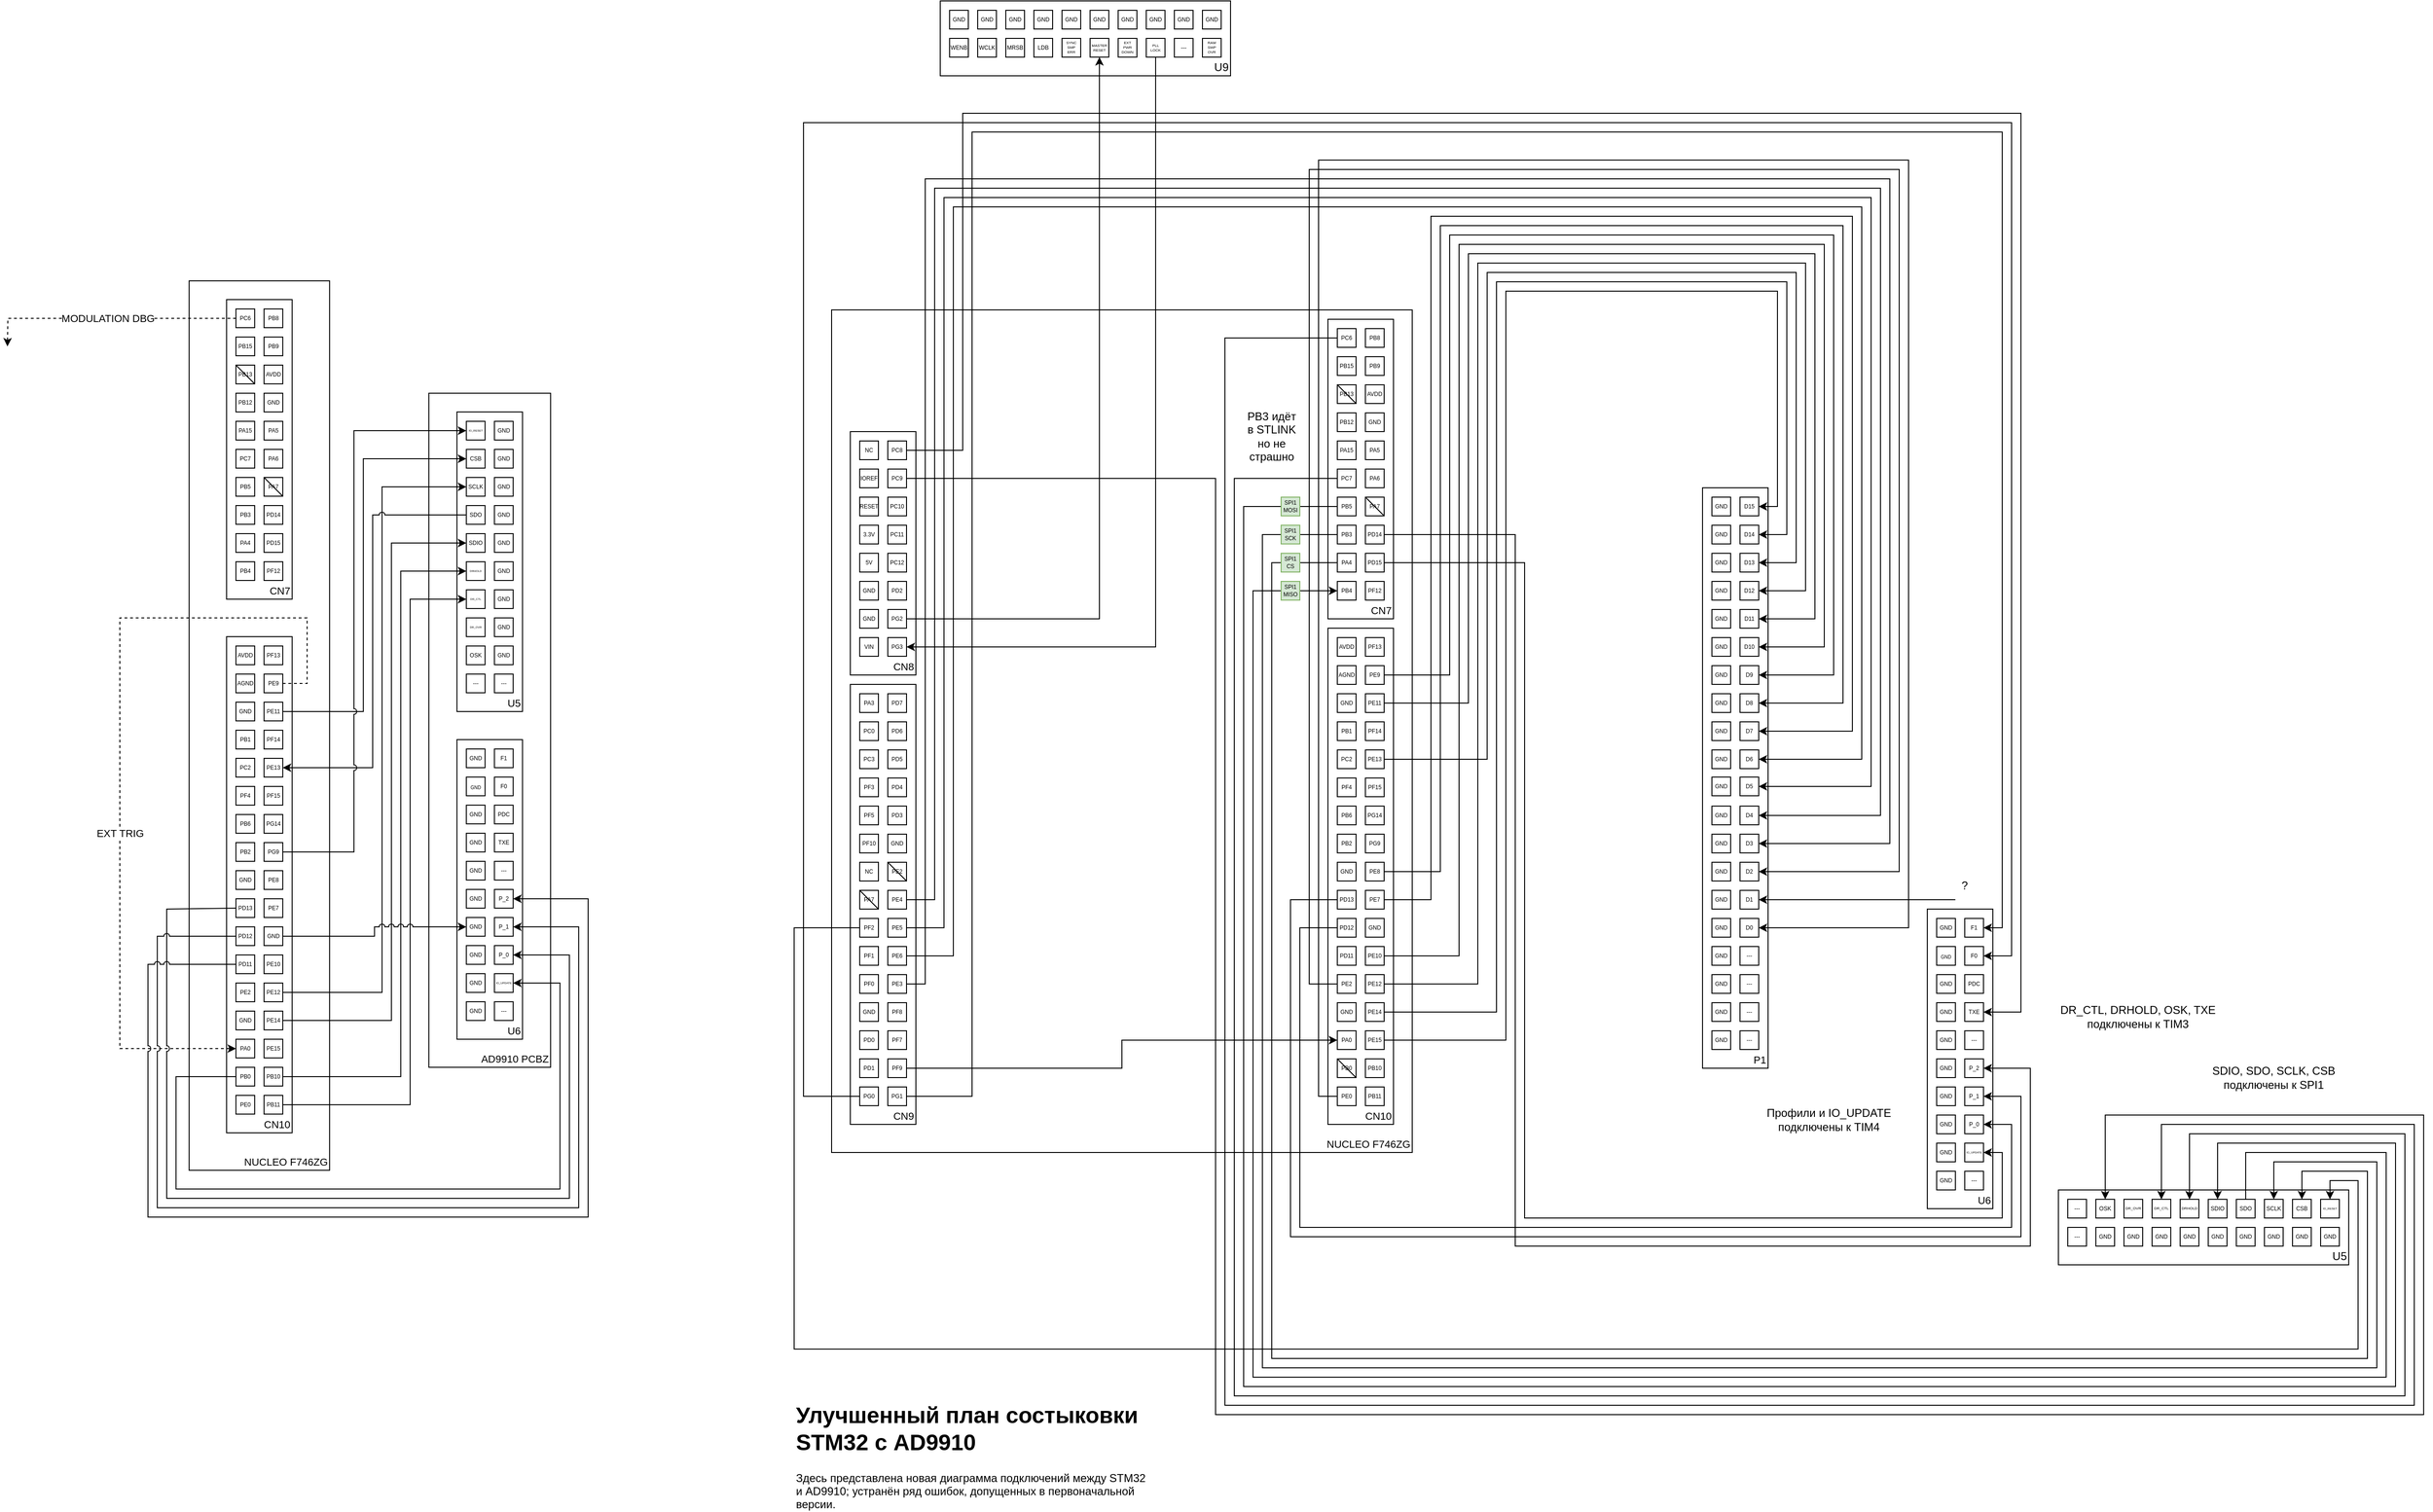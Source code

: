 <mxfile compressed="true" version="26.0.11"><diagram id="so-QdcvXjN2B_utOnd2i" name="Страница 1"><mxGraphModel dx="1674" dy="1907" grid="1" gridSize="10" guides="1" tooltips="1" connect="1" arrows="1" fold="1" page="1" pageScale="1" pageWidth="827" pageHeight="1169" math="0" shadow="0"><root><mxCell id="0"/><mxCell id="1" parent="0"/><mxCell id="IGHtPQDgSIqoR7EU8KO6-155" value="" style="group" parent="1" vertex="1" connectable="0"><mxGeometry x="283.94" y="99" width="150" height="920" as="geometry"/></mxCell><mxCell id="IGHtPQDgSIqoR7EU8KO6-8" value="NUCLEO F746ZG" style="rounded=0;whiteSpace=wrap;html=1;fontSize=11;verticalAlign=bottom;align=right;" parent="IGHtPQDgSIqoR7EU8KO6-155" vertex="1"><mxGeometry y="-30" width="150" height="950" as="geometry"/></mxCell><mxCell id="IGHtPQDgSIqoR7EU8KO6-107" value="" style="group" parent="IGHtPQDgSIqoR7EU8KO6-155" vertex="1" connectable="0"><mxGeometry x="40" y="350" width="70" height="530" as="geometry"/></mxCell><mxCell id="IGHtPQDgSIqoR7EU8KO6-106" value="CN10" style="rounded=0;whiteSpace=wrap;html=1;fontSize=11;verticalAlign=bottom;align=right;" parent="IGHtPQDgSIqoR7EU8KO6-107" vertex="1"><mxGeometry width="70" height="530" as="geometry"/></mxCell><mxCell id="IGHtPQDgSIqoR7EU8KO6-71" value="PF13" style="rounded=0;whiteSpace=wrap;html=1;fontSize=6;" parent="IGHtPQDgSIqoR7EU8KO6-107" vertex="1"><mxGeometry x="40" y="10" width="20" height="20" as="geometry"/></mxCell><mxCell id="IGHtPQDgSIqoR7EU8KO6-72" value="PE9" style="rounded=0;whiteSpace=wrap;html=1;fontSize=6;" parent="IGHtPQDgSIqoR7EU8KO6-107" vertex="1"><mxGeometry x="40" y="40" width="20" height="20" as="geometry"/></mxCell><mxCell id="IGHtPQDgSIqoR7EU8KO6-73" value="PE11" style="rounded=0;whiteSpace=wrap;html=1;fontSize=6;" parent="IGHtPQDgSIqoR7EU8KO6-107" vertex="1"><mxGeometry x="40" y="70" width="20" height="20" as="geometry"/></mxCell><mxCell id="IGHtPQDgSIqoR7EU8KO6-74" value="PF14" style="rounded=0;whiteSpace=wrap;html=1;fontSize=6;" parent="IGHtPQDgSIqoR7EU8KO6-107" vertex="1"><mxGeometry x="40" y="100" width="20" height="20" as="geometry"/></mxCell><mxCell id="IGHtPQDgSIqoR7EU8KO6-76" value="PE13" style="rounded=0;whiteSpace=wrap;html=1;fontSize=6;" parent="IGHtPQDgSIqoR7EU8KO6-107" vertex="1"><mxGeometry x="40" y="130" width="20" height="20" as="geometry"/></mxCell><mxCell id="IGHtPQDgSIqoR7EU8KO6-77" value="PF15" style="rounded=0;whiteSpace=wrap;html=1;fontSize=6;" parent="IGHtPQDgSIqoR7EU8KO6-107" vertex="1"><mxGeometry x="40" y="160" width="20" height="20" as="geometry"/></mxCell><mxCell id="IGHtPQDgSIqoR7EU8KO6-78" value="PG14" style="rounded=0;whiteSpace=wrap;html=1;fontSize=6;" parent="IGHtPQDgSIqoR7EU8KO6-107" vertex="1"><mxGeometry x="40" y="190" width="20" height="20" as="geometry"/></mxCell><mxCell id="IGHtPQDgSIqoR7EU8KO6-79" value="PG9" style="rounded=0;whiteSpace=wrap;html=1;fontSize=6;" parent="IGHtPQDgSIqoR7EU8KO6-107" vertex="1"><mxGeometry x="40" y="220" width="20" height="20" as="geometry"/></mxCell><mxCell id="IGHtPQDgSIqoR7EU8KO6-80" value="PE8" style="rounded=0;whiteSpace=wrap;html=1;fontSize=6;" parent="IGHtPQDgSIqoR7EU8KO6-107" vertex="1"><mxGeometry x="40" y="250" width="20" height="20" as="geometry"/></mxCell><mxCell id="IGHtPQDgSIqoR7EU8KO6-81" value="PE7" style="rounded=0;whiteSpace=wrap;html=1;fontSize=6;" parent="IGHtPQDgSIqoR7EU8KO6-107" vertex="1"><mxGeometry x="40" y="280" width="20" height="20" as="geometry"/></mxCell><mxCell id="IGHtPQDgSIqoR7EU8KO6-82" value="GND" style="rounded=0;whiteSpace=wrap;html=1;fontSize=6;" parent="IGHtPQDgSIqoR7EU8KO6-107" vertex="1"><mxGeometry x="40" y="310" width="20" height="20" as="geometry"/></mxCell><mxCell id="IGHtPQDgSIqoR7EU8KO6-83" value="PE10" style="rounded=0;whiteSpace=wrap;html=1;fontSize=6;" parent="IGHtPQDgSIqoR7EU8KO6-107" vertex="1"><mxGeometry x="40" y="340" width="20" height="20" as="geometry"/></mxCell><mxCell id="IGHtPQDgSIqoR7EU8KO6-84" value="PE12" style="rounded=0;whiteSpace=wrap;html=1;fontSize=6;" parent="IGHtPQDgSIqoR7EU8KO6-107" vertex="1"><mxGeometry x="40" y="370" width="20" height="20" as="geometry"/></mxCell><mxCell id="IGHtPQDgSIqoR7EU8KO6-85" value="PE14" style="rounded=0;whiteSpace=wrap;html=1;fontSize=6;" parent="IGHtPQDgSIqoR7EU8KO6-107" vertex="1"><mxGeometry x="40" y="400" width="20" height="20" as="geometry"/></mxCell><mxCell id="IGHtPQDgSIqoR7EU8KO6-86" value="PE15" style="rounded=0;whiteSpace=wrap;html=1;fontSize=6;" parent="IGHtPQDgSIqoR7EU8KO6-107" vertex="1"><mxGeometry x="40" y="430" width="20" height="20" as="geometry"/></mxCell><mxCell id="IGHtPQDgSIqoR7EU8KO6-87" value="PB10" style="rounded=0;whiteSpace=wrap;html=1;fontSize=6;" parent="IGHtPQDgSIqoR7EU8KO6-107" vertex="1"><mxGeometry x="40" y="460" width="20" height="20" as="geometry"/></mxCell><mxCell id="IGHtPQDgSIqoR7EU8KO6-88" value="PB11" style="rounded=0;whiteSpace=wrap;html=1;fontSize=6;" parent="IGHtPQDgSIqoR7EU8KO6-107" vertex="1"><mxGeometry x="40" y="490" width="20" height="20" as="geometry"/></mxCell><mxCell id="IGHtPQDgSIqoR7EU8KO6-89" value="AVDD" style="rounded=0;whiteSpace=wrap;html=1;fontSize=6;" parent="IGHtPQDgSIqoR7EU8KO6-107" vertex="1"><mxGeometry x="10" y="10" width="20" height="20" as="geometry"/></mxCell><mxCell id="IGHtPQDgSIqoR7EU8KO6-90" value="AGND" style="rounded=0;whiteSpace=wrap;html=1;fontSize=6;" parent="IGHtPQDgSIqoR7EU8KO6-107" vertex="1"><mxGeometry x="10" y="40" width="20" height="20" as="geometry"/></mxCell><mxCell id="IGHtPQDgSIqoR7EU8KO6-91" value="GND" style="rounded=0;whiteSpace=wrap;html=1;fontSize=6;" parent="IGHtPQDgSIqoR7EU8KO6-107" vertex="1"><mxGeometry x="10" y="70" width="20" height="20" as="geometry"/></mxCell><mxCell id="IGHtPQDgSIqoR7EU8KO6-92" value="PB1" style="rounded=0;whiteSpace=wrap;html=1;fontSize=6;" parent="IGHtPQDgSIqoR7EU8KO6-107" vertex="1"><mxGeometry x="10" y="100" width="20" height="20" as="geometry"/></mxCell><mxCell id="IGHtPQDgSIqoR7EU8KO6-93" value="PC2" style="rounded=0;whiteSpace=wrap;html=1;fontSize=6;" parent="IGHtPQDgSIqoR7EU8KO6-107" vertex="1"><mxGeometry x="10" y="130" width="20" height="20" as="geometry"/></mxCell><mxCell id="IGHtPQDgSIqoR7EU8KO6-94" value="PF4" style="rounded=0;whiteSpace=wrap;html=1;fontSize=6;" parent="IGHtPQDgSIqoR7EU8KO6-107" vertex="1"><mxGeometry x="10" y="160" width="20" height="20" as="geometry"/></mxCell><mxCell id="IGHtPQDgSIqoR7EU8KO6-95" value="PB6" style="rounded=0;whiteSpace=wrap;html=1;fontSize=6;" parent="IGHtPQDgSIqoR7EU8KO6-107" vertex="1"><mxGeometry x="10" y="190" width="20" height="20" as="geometry"/></mxCell><mxCell id="IGHtPQDgSIqoR7EU8KO6-96" value="PB2" style="rounded=0;whiteSpace=wrap;html=1;fontSize=6;" parent="IGHtPQDgSIqoR7EU8KO6-107" vertex="1"><mxGeometry x="10" y="220" width="20" height="20" as="geometry"/></mxCell><mxCell id="IGHtPQDgSIqoR7EU8KO6-97" value="GND" style="rounded=0;whiteSpace=wrap;html=1;fontSize=6;" parent="IGHtPQDgSIqoR7EU8KO6-107" vertex="1"><mxGeometry x="10" y="250" width="20" height="20" as="geometry"/></mxCell><mxCell id="IGHtPQDgSIqoR7EU8KO6-98" value="PD13" style="rounded=0;whiteSpace=wrap;html=1;fontSize=6;" parent="IGHtPQDgSIqoR7EU8KO6-107" vertex="1"><mxGeometry x="10" y="280" width="20" height="20" as="geometry"/></mxCell><mxCell id="IGHtPQDgSIqoR7EU8KO6-99" value="PD12" style="rounded=0;whiteSpace=wrap;html=1;fontSize=6;" parent="IGHtPQDgSIqoR7EU8KO6-107" vertex="1"><mxGeometry x="10" y="310" width="20" height="20" as="geometry"/></mxCell><mxCell id="IGHtPQDgSIqoR7EU8KO6-100" value="PD11" style="rounded=0;whiteSpace=wrap;html=1;fontSize=6;" parent="IGHtPQDgSIqoR7EU8KO6-107" vertex="1"><mxGeometry x="10" y="340" width="20" height="20" as="geometry"/></mxCell><mxCell id="IGHtPQDgSIqoR7EU8KO6-101" value="PE2" style="rounded=0;whiteSpace=wrap;html=1;fontSize=6;" parent="IGHtPQDgSIqoR7EU8KO6-107" vertex="1"><mxGeometry x="10" y="370" width="20" height="20" as="geometry"/></mxCell><mxCell id="IGHtPQDgSIqoR7EU8KO6-102" value="GND" style="rounded=0;whiteSpace=wrap;html=1;fontSize=6;" parent="IGHtPQDgSIqoR7EU8KO6-107" vertex="1"><mxGeometry x="10" y="400" width="20" height="20" as="geometry"/></mxCell><mxCell id="IGHtPQDgSIqoR7EU8KO6-103" value="PA0" style="rounded=0;whiteSpace=wrap;html=1;fontSize=6;" parent="IGHtPQDgSIqoR7EU8KO6-107" vertex="1"><mxGeometry x="10" y="430" width="20" height="20" as="geometry"/></mxCell><mxCell id="IGHtPQDgSIqoR7EU8KO6-104" value="PB0" style="rounded=0;whiteSpace=wrap;html=1;fontSize=6;" parent="IGHtPQDgSIqoR7EU8KO6-107" vertex="1"><mxGeometry x="10" y="460" width="20" height="20" as="geometry"/></mxCell><mxCell id="IGHtPQDgSIqoR7EU8KO6-105" value="PE0" style="rounded=0;whiteSpace=wrap;html=1;fontSize=6;" parent="IGHtPQDgSIqoR7EU8KO6-107" vertex="1"><mxGeometry x="10" y="490" width="20" height="20" as="geometry"/></mxCell><mxCell id="FpjY64R6BFJnMv4MLK6c-6" value="EXT TRIG" style="edgeStyle=orthogonalEdgeStyle;rounded=0;orthogonalLoop=1;jettySize=auto;html=1;entryX=0;entryY=0.5;entryDx=0;entryDy=0;dashed=1;jumpStyle=arc;" parent="IGHtPQDgSIqoR7EU8KO6-107" source="IGHtPQDgSIqoR7EU8KO6-72" target="IGHtPQDgSIqoR7EU8KO6-103" edge="1"><mxGeometry x="0.196" relative="1" as="geometry"><Array as="points"><mxPoint x="86" y="50"/><mxPoint x="86" y="-20"/><mxPoint x="-114" y="-20"/><mxPoint x="-114" y="440"/></Array><mxPoint as="offset"/></mxGeometry></mxCell><mxCell id="99teigWp8xQmWwKGISsP-4" value="" style="group" parent="IGHtPQDgSIqoR7EU8KO6-155" vertex="1" connectable="0"><mxGeometry x="40" y="-10" width="70" height="320" as="geometry"/></mxCell><mxCell id="IGHtPQDgSIqoR7EU8KO6-5" value="CN7" style="rounded=0;whiteSpace=wrap;html=1;fontSize=11;verticalAlign=bottom;align=right;" parent="99teigWp8xQmWwKGISsP-4" vertex="1"><mxGeometry width="70" height="320" as="geometry"/></mxCell><mxCell id="IGHtPQDgSIqoR7EU8KO6-7" value="PB9" style="rounded=0;whiteSpace=wrap;html=1;fontSize=6;" parent="99teigWp8xQmWwKGISsP-4" vertex="1"><mxGeometry x="40" y="40" width="20" height="20" as="geometry"/></mxCell><mxCell id="IGHtPQDgSIqoR7EU8KO6-10" value="AVDD" style="rounded=0;whiteSpace=wrap;html=1;fontSize=6;" parent="99teigWp8xQmWwKGISsP-4" vertex="1"><mxGeometry x="40" y="70" width="20" height="20" as="geometry"/></mxCell><mxCell id="IGHtPQDgSIqoR7EU8KO6-11" value="GND" style="rounded=0;whiteSpace=wrap;html=1;fontSize=6;" parent="99teigWp8xQmWwKGISsP-4" vertex="1"><mxGeometry x="40" y="100" width="20" height="20" as="geometry"/></mxCell><mxCell id="IGHtPQDgSIqoR7EU8KO6-12" value="PA5" style="rounded=0;whiteSpace=wrap;html=1;fontSize=6;" parent="99teigWp8xQmWwKGISsP-4" vertex="1"><mxGeometry x="40" y="130" width="20" height="20" as="geometry"/></mxCell><mxCell id="IGHtPQDgSIqoR7EU8KO6-13" value="PA6" style="rounded=0;whiteSpace=wrap;html=1;fontSize=6;" parent="99teigWp8xQmWwKGISsP-4" vertex="1"><mxGeometry x="40" y="160" width="20" height="20" as="geometry"/></mxCell><mxCell id="IGHtPQDgSIqoR7EU8KO6-14" value="PA7" style="rounded=0;whiteSpace=wrap;html=1;fontSize=6;" parent="99teigWp8xQmWwKGISsP-4" vertex="1"><mxGeometry x="40" y="190" width="20" height="20" as="geometry"/></mxCell><mxCell id="IGHtPQDgSIqoR7EU8KO6-15" value="PD14" style="rounded=0;whiteSpace=wrap;html=1;fontSize=6;" parent="99teigWp8xQmWwKGISsP-4" vertex="1"><mxGeometry x="40" y="220" width="20" height="20" as="geometry"/></mxCell><mxCell id="IGHtPQDgSIqoR7EU8KO6-16" value="PD15" style="rounded=0;whiteSpace=wrap;html=1;fontSize=6;" parent="99teigWp8xQmWwKGISsP-4" vertex="1"><mxGeometry x="40" y="250" width="20" height="20" as="geometry"/></mxCell><mxCell id="IGHtPQDgSIqoR7EU8KO6-18" value="PF12" style="rounded=0;whiteSpace=wrap;html=1;fontSize=6;" parent="99teigWp8xQmWwKGISsP-4" vertex="1"><mxGeometry x="40" y="280" width="20" height="20" as="geometry"/></mxCell><mxCell id="IGHtPQDgSIqoR7EU8KO6-20" value="PC6" style="rounded=0;whiteSpace=wrap;html=1;fontSize=6;" parent="99teigWp8xQmWwKGISsP-4" vertex="1"><mxGeometry x="10" y="10" width="20" height="20" as="geometry"/></mxCell><mxCell id="IGHtPQDgSIqoR7EU8KO6-21" value="PB15" style="rounded=0;whiteSpace=wrap;html=1;fontSize=6;" parent="99teigWp8xQmWwKGISsP-4" vertex="1"><mxGeometry x="10" y="40" width="20" height="20" as="geometry"/></mxCell><mxCell id="IGHtPQDgSIqoR7EU8KO6-22" value="PB13" style="rounded=0;whiteSpace=wrap;html=1;fontSize=6;" parent="99teigWp8xQmWwKGISsP-4" vertex="1"><mxGeometry x="10" y="70" width="20" height="20" as="geometry"/></mxCell><mxCell id="IGHtPQDgSIqoR7EU8KO6-23" value="PA15" style="rounded=0;whiteSpace=wrap;html=1;fontSize=6;" parent="99teigWp8xQmWwKGISsP-4" vertex="1"><mxGeometry x="10" y="130" width="20" height="20" as="geometry"/></mxCell><mxCell id="IGHtPQDgSIqoR7EU8KO6-24" value="PC7" style="rounded=0;whiteSpace=wrap;html=1;fontSize=6;" parent="99teigWp8xQmWwKGISsP-4" vertex="1"><mxGeometry x="10" y="160" width="20" height="20" as="geometry"/></mxCell><mxCell id="IGHtPQDgSIqoR7EU8KO6-25" value="PB5" style="rounded=0;whiteSpace=wrap;html=1;fontSize=6;" parent="99teigWp8xQmWwKGISsP-4" vertex="1"><mxGeometry x="10" y="190" width="20" height="20" as="geometry"/></mxCell><mxCell id="IGHtPQDgSIqoR7EU8KO6-26" value="PB3" style="rounded=0;whiteSpace=wrap;html=1;fontSize=6;" parent="99teigWp8xQmWwKGISsP-4" vertex="1"><mxGeometry x="10" y="220" width="20" height="20" as="geometry"/></mxCell><mxCell id="IGHtPQDgSIqoR7EU8KO6-27" value="PA4" style="rounded=0;whiteSpace=wrap;html=1;fontSize=6;" parent="99teigWp8xQmWwKGISsP-4" vertex="1"><mxGeometry x="10" y="250" width="20" height="20" as="geometry"/></mxCell><mxCell id="IGHtPQDgSIqoR7EU8KO6-28" value="PB4" style="rounded=0;whiteSpace=wrap;html=1;fontSize=6;" parent="99teigWp8xQmWwKGISsP-4" vertex="1"><mxGeometry x="10" y="280" width="20" height="20" as="geometry"/></mxCell><mxCell id="FpjY64R6BFJnMv4MLK6c-7" value="" style="endArrow=none;html=1;rounded=0;entryX=0;entryY=0;entryDx=0;entryDy=0;exitX=1;exitY=1;exitDx=0;exitDy=0;" parent="99teigWp8xQmWwKGISsP-4" source="IGHtPQDgSIqoR7EU8KO6-22" target="IGHtPQDgSIqoR7EU8KO6-22" edge="1"><mxGeometry width="50" height="50" relative="1" as="geometry"><mxPoint x="-54" y="150" as="sourcePoint"/><mxPoint x="-4" y="100" as="targetPoint"/></mxGeometry></mxCell><mxCell id="FpjY64R6BFJnMv4MLK6c-8" value="" style="endArrow=none;html=1;rounded=0;entryX=0;entryY=0;entryDx=0;entryDy=0;exitX=1;exitY=1;exitDx=0;exitDy=0;" parent="99teigWp8xQmWwKGISsP-4" source="IGHtPQDgSIqoR7EU8KO6-14" target="IGHtPQDgSIqoR7EU8KO6-14" edge="1"><mxGeometry width="50" height="50" relative="1" as="geometry"><mxPoint x="36" y="190" as="sourcePoint"/><mxPoint x="86" y="140" as="targetPoint"/></mxGeometry></mxCell><mxCell id="99teigWp8xQmWwKGISsP-1" value="PB8" style="rounded=0;whiteSpace=wrap;html=1;fontSize=6;" parent="99teigWp8xQmWwKGISsP-4" vertex="1"><mxGeometry x="40" y="10" width="20" height="20" as="geometry"/></mxCell><mxCell id="99teigWp8xQmWwKGISsP-2" value="PB12" style="rounded=0;whiteSpace=wrap;html=1;fontSize=6;" parent="99teigWp8xQmWwKGISsP-4" vertex="1"><mxGeometry x="10" y="100" width="20" height="20" as="geometry"/></mxCell><mxCell id="khlLIqvHttuiF55LZANE-1" value="MODULATION DBG" style="edgeStyle=orthogonalEdgeStyle;rounded=0;orthogonalLoop=1;jettySize=auto;html=1;dashed=1;" parent="IGHtPQDgSIqoR7EU8KO6-155" source="IGHtPQDgSIqoR7EU8KO6-20" edge="1"><mxGeometry relative="1" as="geometry"><mxPoint x="-194" y="40" as="targetPoint"/></mxGeometry></mxCell><mxCell id="IGHtPQDgSIqoR7EU8KO6-156" value="" style="group" parent="1" vertex="1" connectable="0"><mxGeometry x="539.94" y="189" width="130" height="720" as="geometry"/></mxCell><mxCell id="IGHtPQDgSIqoR7EU8KO6-154" value="AD9910 PCBZ" style="rounded=0;whiteSpace=wrap;html=1;fontSize=11;verticalAlign=bottom;align=right;" parent="IGHtPQDgSIqoR7EU8KO6-156" vertex="1"><mxGeometry width="130" height="720" as="geometry"/></mxCell><mxCell id="IGHtPQDgSIqoR7EU8KO6-130" value="" style="group" parent="IGHtPQDgSIqoR7EU8KO6-156" vertex="1" connectable="0"><mxGeometry x="30" y="20" width="70" height="320" as="geometry"/></mxCell><mxCell id="IGHtPQDgSIqoR7EU8KO6-129" value="U5" style="rounded=0;whiteSpace=wrap;html=1;fontSize=11;verticalAlign=bottom;align=right;" parent="IGHtPQDgSIqoR7EU8KO6-130" vertex="1"><mxGeometry width="70" height="320" as="geometry"/></mxCell><mxCell id="IGHtPQDgSIqoR7EU8KO6-108" value="IO_RESET" style="rounded=0;whiteSpace=wrap;html=1;fontSize=3;" parent="IGHtPQDgSIqoR7EU8KO6-130" vertex="1"><mxGeometry x="10" y="10" width="20" height="20" as="geometry"/></mxCell><mxCell id="IGHtPQDgSIqoR7EU8KO6-109" value="CSB" style="rounded=0;whiteSpace=wrap;html=1;fontSize=6;" parent="IGHtPQDgSIqoR7EU8KO6-130" vertex="1"><mxGeometry x="10" y="40" width="20" height="20" as="geometry"/></mxCell><mxCell id="IGHtPQDgSIqoR7EU8KO6-110" value="SCLK" style="rounded=0;whiteSpace=wrap;html=1;fontSize=6;" parent="IGHtPQDgSIqoR7EU8KO6-130" vertex="1"><mxGeometry x="10" y="70" width="20" height="20" as="geometry"/></mxCell><mxCell id="IGHtPQDgSIqoR7EU8KO6-111" value="SDO" style="rounded=0;whiteSpace=wrap;html=1;fontSize=6;" parent="IGHtPQDgSIqoR7EU8KO6-130" vertex="1"><mxGeometry x="10" y="100" width="20" height="20" as="geometry"/></mxCell><mxCell id="IGHtPQDgSIqoR7EU8KO6-112" value="SDIO" style="rounded=0;whiteSpace=wrap;html=1;fontSize=6;" parent="IGHtPQDgSIqoR7EU8KO6-130" vertex="1"><mxGeometry x="10" y="130" width="20" height="20" as="geometry"/></mxCell><mxCell id="IGHtPQDgSIqoR7EU8KO6-113" value="DRHOLD" style="rounded=0;whiteSpace=wrap;html=1;fontSize=3;" parent="IGHtPQDgSIqoR7EU8KO6-130" vertex="1"><mxGeometry x="10" y="160" width="20" height="20" as="geometry"/></mxCell><mxCell id="IGHtPQDgSIqoR7EU8KO6-114" value="DR_CTL" style="rounded=0;whiteSpace=wrap;html=1;fontSize=3;" parent="IGHtPQDgSIqoR7EU8KO6-130" vertex="1"><mxGeometry x="10" y="190" width="20" height="20" as="geometry"/></mxCell><mxCell id="IGHtPQDgSIqoR7EU8KO6-115" value="DR_OVR" style="rounded=0;whiteSpace=wrap;html=1;fontSize=3;" parent="IGHtPQDgSIqoR7EU8KO6-130" vertex="1"><mxGeometry x="10" y="220" width="20" height="20" as="geometry"/></mxCell><mxCell id="IGHtPQDgSIqoR7EU8KO6-116" value="OSK" style="rounded=0;whiteSpace=wrap;html=1;fontSize=6;" parent="IGHtPQDgSIqoR7EU8KO6-130" vertex="1"><mxGeometry x="10" y="250" width="20" height="20" as="geometry"/></mxCell><mxCell id="IGHtPQDgSIqoR7EU8KO6-117" value="---" style="rounded=0;whiteSpace=wrap;html=1;fontSize=6;" parent="IGHtPQDgSIqoR7EU8KO6-130" vertex="1"><mxGeometry x="10" y="280" width="20" height="20" as="geometry"/></mxCell><mxCell id="IGHtPQDgSIqoR7EU8KO6-118" value="---" style="rounded=0;whiteSpace=wrap;html=1;fontSize=6;" parent="IGHtPQDgSIqoR7EU8KO6-130" vertex="1"><mxGeometry x="40" y="280" width="20" height="20" as="geometry"/></mxCell><mxCell id="IGHtPQDgSIqoR7EU8KO6-119" value="GND" style="rounded=0;whiteSpace=wrap;html=1;fontSize=6;" parent="IGHtPQDgSIqoR7EU8KO6-130" vertex="1"><mxGeometry x="40" y="250" width="20" height="20" as="geometry"/></mxCell><mxCell id="IGHtPQDgSIqoR7EU8KO6-120" value="GND" style="rounded=0;whiteSpace=wrap;html=1;fontSize=6;" parent="IGHtPQDgSIqoR7EU8KO6-130" vertex="1"><mxGeometry x="40" y="220" width="20" height="20" as="geometry"/></mxCell><mxCell id="IGHtPQDgSIqoR7EU8KO6-121" value="GND" style="rounded=0;whiteSpace=wrap;html=1;fontSize=6;" parent="IGHtPQDgSIqoR7EU8KO6-130" vertex="1"><mxGeometry x="40" y="190" width="20" height="20" as="geometry"/></mxCell><mxCell id="IGHtPQDgSIqoR7EU8KO6-122" value="GND" style="rounded=0;whiteSpace=wrap;html=1;fontSize=6;" parent="IGHtPQDgSIqoR7EU8KO6-130" vertex="1"><mxGeometry x="40" y="160" width="20" height="20" as="geometry"/></mxCell><mxCell id="IGHtPQDgSIqoR7EU8KO6-123" value="GND" style="rounded=0;whiteSpace=wrap;html=1;fontSize=6;" parent="IGHtPQDgSIqoR7EU8KO6-130" vertex="1"><mxGeometry x="40" y="130" width="20" height="20" as="geometry"/></mxCell><mxCell id="IGHtPQDgSIqoR7EU8KO6-124" value="GND" style="rounded=0;whiteSpace=wrap;html=1;fontSize=6;" parent="IGHtPQDgSIqoR7EU8KO6-130" vertex="1"><mxGeometry x="40" y="100" width="20" height="20" as="geometry"/></mxCell><mxCell id="IGHtPQDgSIqoR7EU8KO6-126" value="GND" style="rounded=0;whiteSpace=wrap;html=1;fontSize=6;" parent="IGHtPQDgSIqoR7EU8KO6-130" vertex="1"><mxGeometry x="40" y="70" width="20" height="20" as="geometry"/></mxCell><mxCell id="IGHtPQDgSIqoR7EU8KO6-127" value="GND" style="rounded=0;whiteSpace=wrap;html=1;fontSize=6;" parent="IGHtPQDgSIqoR7EU8KO6-130" vertex="1"><mxGeometry x="40" y="40" width="20" height="20" as="geometry"/></mxCell><mxCell id="IGHtPQDgSIqoR7EU8KO6-128" value="GND" style="rounded=0;whiteSpace=wrap;html=1;fontSize=6;" parent="IGHtPQDgSIqoR7EU8KO6-130" vertex="1"><mxGeometry x="40" y="10" width="20" height="20" as="geometry"/></mxCell><mxCell id="IGHtPQDgSIqoR7EU8KO6-153" value="" style="group" parent="IGHtPQDgSIqoR7EU8KO6-156" vertex="1" connectable="0"><mxGeometry x="30" y="370" width="70" height="320" as="geometry"/></mxCell><mxCell id="IGHtPQDgSIqoR7EU8KO6-152" value="U6" style="rounded=0;whiteSpace=wrap;html=1;fontSize=11;verticalAlign=bottom;align=right;" parent="IGHtPQDgSIqoR7EU8KO6-153" vertex="1"><mxGeometry width="70" height="320" as="geometry"/></mxCell><mxCell id="IGHtPQDgSIqoR7EU8KO6-132" value="GND" style="rounded=0;whiteSpace=wrap;html=1;fontSize=6;" parent="IGHtPQDgSIqoR7EU8KO6-153" vertex="1"><mxGeometry x="10" y="10" width="20" height="20" as="geometry"/></mxCell><mxCell id="IGHtPQDgSIqoR7EU8KO6-133" value="GND" style="rounded=0;whiteSpace=wrap;html=1;fontSize=5;" parent="IGHtPQDgSIqoR7EU8KO6-153" vertex="1"><mxGeometry x="10" y="40" width="20" height="20" as="geometry"/></mxCell><mxCell id="IGHtPQDgSIqoR7EU8KO6-134" value="GND" style="rounded=0;whiteSpace=wrap;html=1;fontSize=6;" parent="IGHtPQDgSIqoR7EU8KO6-153" vertex="1"><mxGeometry x="10" y="70" width="20" height="20" as="geometry"/></mxCell><mxCell id="IGHtPQDgSIqoR7EU8KO6-135" value="GND" style="rounded=0;whiteSpace=wrap;html=1;fontSize=6;" parent="IGHtPQDgSIqoR7EU8KO6-153" vertex="1"><mxGeometry x="10" y="100" width="20" height="20" as="geometry"/></mxCell><mxCell id="IGHtPQDgSIqoR7EU8KO6-136" value="GND" style="rounded=0;whiteSpace=wrap;html=1;fontSize=6;" parent="IGHtPQDgSIqoR7EU8KO6-153" vertex="1"><mxGeometry x="10" y="130" width="20" height="20" as="geometry"/></mxCell><mxCell id="IGHtPQDgSIqoR7EU8KO6-137" value="F1" style="rounded=0;whiteSpace=wrap;html=1;fontSize=6;" parent="IGHtPQDgSIqoR7EU8KO6-153" vertex="1"><mxGeometry x="40" y="10" width="20" height="20" as="geometry"/></mxCell><mxCell id="IGHtPQDgSIqoR7EU8KO6-138" value="F0" style="rounded=0;whiteSpace=wrap;html=1;fontSize=6;" parent="IGHtPQDgSIqoR7EU8KO6-153" vertex="1"><mxGeometry x="40" y="40" width="20" height="20" as="geometry"/></mxCell><mxCell id="IGHtPQDgSIqoR7EU8KO6-139" value="PDC" style="rounded=0;whiteSpace=wrap;html=1;fontSize=6;" parent="IGHtPQDgSIqoR7EU8KO6-153" vertex="1"><mxGeometry x="40" y="70" width="20" height="20" as="geometry"/></mxCell><mxCell id="IGHtPQDgSIqoR7EU8KO6-140" value="TXE" style="rounded=0;whiteSpace=wrap;html=1;fontSize=6;" parent="IGHtPQDgSIqoR7EU8KO6-153" vertex="1"><mxGeometry x="40" y="100" width="20" height="20" as="geometry"/></mxCell><mxCell id="IGHtPQDgSIqoR7EU8KO6-141" value="---" style="rounded=0;whiteSpace=wrap;html=1;fontSize=6;" parent="IGHtPQDgSIqoR7EU8KO6-153" vertex="1"><mxGeometry x="40" y="130" width="20" height="20" as="geometry"/></mxCell><mxCell id="IGHtPQDgSIqoR7EU8KO6-142" value="P_2" style="rounded=0;whiteSpace=wrap;html=1;fontSize=6;" parent="IGHtPQDgSIqoR7EU8KO6-153" vertex="1"><mxGeometry x="40" y="160" width="20" height="20" as="geometry"/></mxCell><mxCell id="IGHtPQDgSIqoR7EU8KO6-143" value="P_1" style="rounded=0;whiteSpace=wrap;html=1;fontSize=6;" parent="IGHtPQDgSIqoR7EU8KO6-153" vertex="1"><mxGeometry x="40" y="190" width="20" height="20" as="geometry"/></mxCell><mxCell id="IGHtPQDgSIqoR7EU8KO6-144" value="P_0" style="rounded=0;whiteSpace=wrap;html=1;fontSize=6;" parent="IGHtPQDgSIqoR7EU8KO6-153" vertex="1"><mxGeometry x="40" y="220" width="20" height="20" as="geometry"/></mxCell><mxCell id="IGHtPQDgSIqoR7EU8KO6-145" value="IO_UPDATE" style="rounded=0;whiteSpace=wrap;html=1;fontSize=3;" parent="IGHtPQDgSIqoR7EU8KO6-153" vertex="1"><mxGeometry x="40" y="250" width="20" height="20" as="geometry"/></mxCell><mxCell id="IGHtPQDgSIqoR7EU8KO6-146" value="---" style="rounded=0;whiteSpace=wrap;html=1;fontSize=6;" parent="IGHtPQDgSIqoR7EU8KO6-153" vertex="1"><mxGeometry x="40" y="280" width="20" height="20" as="geometry"/></mxCell><mxCell id="IGHtPQDgSIqoR7EU8KO6-147" value="GND" style="rounded=0;whiteSpace=wrap;html=1;fontSize=6;" parent="IGHtPQDgSIqoR7EU8KO6-153" vertex="1"><mxGeometry x="10" y="160" width="20" height="20" as="geometry"/></mxCell><mxCell id="IGHtPQDgSIqoR7EU8KO6-148" value="GND" style="rounded=0;whiteSpace=wrap;html=1;fontSize=6;" parent="IGHtPQDgSIqoR7EU8KO6-153" vertex="1"><mxGeometry x="10" y="190" width="20" height="20" as="geometry"/></mxCell><mxCell id="IGHtPQDgSIqoR7EU8KO6-149" value="GND" style="rounded=0;whiteSpace=wrap;html=1;fontSize=6;" parent="IGHtPQDgSIqoR7EU8KO6-153" vertex="1"><mxGeometry x="10" y="220" width="20" height="20" as="geometry"/></mxCell><mxCell id="IGHtPQDgSIqoR7EU8KO6-150" value="GND" style="rounded=0;whiteSpace=wrap;html=1;fontSize=6;" parent="IGHtPQDgSIqoR7EU8KO6-153" vertex="1"><mxGeometry x="10" y="250" width="20" height="20" as="geometry"/></mxCell><mxCell id="IGHtPQDgSIqoR7EU8KO6-151" value="GND" style="rounded=0;whiteSpace=wrap;html=1;fontSize=6;" parent="IGHtPQDgSIqoR7EU8KO6-153" vertex="1"><mxGeometry x="10" y="280" width="20" height="20" as="geometry"/></mxCell><mxCell id="FpjY64R6BFJnMv4MLK6c-1" style="edgeStyle=orthogonalEdgeStyle;rounded=0;orthogonalLoop=1;jettySize=auto;html=1;entryX=1;entryY=0.5;entryDx=0;entryDy=0;exitX=0;exitY=0.5;exitDx=0;exitDy=0;jumpStyle=arc;" parent="1" source="IGHtPQDgSIqoR7EU8KO6-98" target="IGHtPQDgSIqoR7EU8KO6-144" edge="1"><mxGeometry relative="1" as="geometry"><Array as="points"><mxPoint x="260" y="740"/><mxPoint x="260" y="1049"/><mxPoint x="690" y="1049"/><mxPoint x="690" y="789"/></Array></mxGeometry></mxCell><mxCell id="FpjY64R6BFJnMv4MLK6c-2" style="edgeStyle=orthogonalEdgeStyle;rounded=0;orthogonalLoop=1;jettySize=auto;html=1;entryX=1;entryY=0.5;entryDx=0;entryDy=0;jumpStyle=arc;" parent="1" source="IGHtPQDgSIqoR7EU8KO6-99" target="IGHtPQDgSIqoR7EU8KO6-143" edge="1"><mxGeometry relative="1" as="geometry"><Array as="points"><mxPoint x="249.94" y="769"/><mxPoint x="249.94" y="1059"/><mxPoint x="699.94" y="1059"/><mxPoint x="699.94" y="759"/></Array></mxGeometry></mxCell><mxCell id="FpjY64R6BFJnMv4MLK6c-3" style="edgeStyle=orthogonalEdgeStyle;rounded=0;orthogonalLoop=1;jettySize=auto;html=1;entryX=1;entryY=0.5;entryDx=0;entryDy=0;exitX=0;exitY=0.5;exitDx=0;exitDy=0;jumpStyle=arc;" parent="1" source="IGHtPQDgSIqoR7EU8KO6-100" target="IGHtPQDgSIqoR7EU8KO6-142" edge="1"><mxGeometry relative="1" as="geometry"><mxPoint x="239.94" y="1119" as="targetPoint"/><Array as="points"><mxPoint x="240" y="799"/><mxPoint x="240" y="1069"/><mxPoint x="710" y="1069"/><mxPoint x="710" y="729"/></Array><mxPoint x="240" y="690" as="sourcePoint"/></mxGeometry></mxCell><mxCell id="FpjY64R6BFJnMv4MLK6c-4" style="edgeStyle=orthogonalEdgeStyle;orthogonalLoop=1;jettySize=auto;html=1;entryX=1;entryY=0.5;entryDx=0;entryDy=0;rounded=0;exitX=0;exitY=0.5;exitDx=0;exitDy=0;" parent="1" source="IGHtPQDgSIqoR7EU8KO6-104" target="IGHtPQDgSIqoR7EU8KO6-145" edge="1"><mxGeometry relative="1" as="geometry"><Array as="points"><mxPoint x="269.94" y="919"/><mxPoint x="269.94" y="1039"/><mxPoint x="679.94" y="1039"/><mxPoint x="679.94" y="819"/></Array></mxGeometry></mxCell><mxCell id="FpjY64R6BFJnMv4MLK6c-9" style="edgeStyle=orthogonalEdgeStyle;rounded=0;orthogonalLoop=1;jettySize=auto;html=1;entryX=0;entryY=0.5;entryDx=0;entryDy=0;" parent="1" source="IGHtPQDgSIqoR7EU8KO6-84" target="IGHtPQDgSIqoR7EU8KO6-110" edge="1"><mxGeometry relative="1" as="geometry"><mxPoint x="489.94" y="579" as="targetPoint"/><Array as="points"><mxPoint x="489.94" y="829"/><mxPoint x="489.94" y="289"/></Array></mxGeometry></mxCell><mxCell id="FpjY64R6BFJnMv4MLK6c-10" style="edgeStyle=orthogonalEdgeStyle;rounded=0;orthogonalLoop=1;jettySize=auto;html=1;entryX=0;entryY=0.5;entryDx=0;entryDy=0;" parent="1" source="IGHtPQDgSIqoR7EU8KO6-85" target="IGHtPQDgSIqoR7EU8KO6-112" edge="1"><mxGeometry relative="1" as="geometry"><Array as="points"><mxPoint x="499.94" y="859"/><mxPoint x="499.94" y="349"/></Array></mxGeometry></mxCell><mxCell id="FpjY64R6BFJnMv4MLK6c-11" style="edgeStyle=orthogonalEdgeStyle;rounded=0;orthogonalLoop=1;jettySize=auto;html=1;entryX=0;entryY=0.5;entryDx=0;entryDy=0;" parent="1" source="IGHtPQDgSIqoR7EU8KO6-73" target="IGHtPQDgSIqoR7EU8KO6-109" edge="1"><mxGeometry relative="1" as="geometry"><Array as="points"><mxPoint x="469.94" y="529"/><mxPoint x="469.94" y="259"/></Array></mxGeometry></mxCell><mxCell id="FpjY64R6BFJnMv4MLK6c-12" style="edgeStyle=orthogonalEdgeStyle;rounded=0;orthogonalLoop=1;jettySize=auto;html=1;entryX=0;entryY=0.5;entryDx=0;entryDy=0;jumpStyle=arc;startArrow=classic;startFill=1;endArrow=none;endFill=0;" parent="1" source="IGHtPQDgSIqoR7EU8KO6-76" target="IGHtPQDgSIqoR7EU8KO6-111" edge="1"><mxGeometry relative="1" as="geometry"><Array as="points"><mxPoint x="479.94" y="589"/><mxPoint x="479.94" y="319"/></Array></mxGeometry></mxCell><mxCell id="Gijb_ap1AFEGuSjO9fbY-1" style="edgeStyle=orthogonalEdgeStyle;rounded=0;orthogonalLoop=1;jettySize=auto;html=1;entryX=0;entryY=0.5;entryDx=0;entryDy=0;jumpStyle=none;" parent="1" source="IGHtPQDgSIqoR7EU8KO6-87" target="IGHtPQDgSIqoR7EU8KO6-113" edge="1"><mxGeometry relative="1" as="geometry"><Array as="points"><mxPoint x="509.94" y="919"/><mxPoint x="509.94" y="379"/></Array></mxGeometry></mxCell><mxCell id="mqhn_qG5fEVCoqrPmWVN-2" style="edgeStyle=orthogonalEdgeStyle;rounded=0;orthogonalLoop=1;jettySize=auto;html=1;entryX=0;entryY=0.5;entryDx=0;entryDy=0;" parent="1" source="IGHtPQDgSIqoR7EU8KO6-88" target="IGHtPQDgSIqoR7EU8KO6-114" edge="1"><mxGeometry relative="1" as="geometry"><Array as="points"><mxPoint x="519.94" y="949"/><mxPoint x="519.94" y="409"/></Array></mxGeometry></mxCell><mxCell id="FpjY64R6BFJnMv4MLK6c-14" style="jumpStyle=arc;orthogonalLoop=1;jettySize=auto;html=1;edgeStyle=orthogonalEdgeStyle;rounded=0;" parent="1" source="IGHtPQDgSIqoR7EU8KO6-82" target="IGHtPQDgSIqoR7EU8KO6-148" edge="1"><mxGeometry relative="1" as="geometry"><mxPoint x="509.94" y="769" as="targetPoint"/></mxGeometry></mxCell><mxCell id="FpjY64R6BFJnMv4MLK6c-15" style="edgeStyle=orthogonalEdgeStyle;rounded=0;jumpStyle=arc;orthogonalLoop=1;jettySize=auto;html=1;entryX=0;entryY=0.5;entryDx=0;entryDy=0;exitX=1;exitY=0.5;exitDx=0;exitDy=0;" parent="1" source="IGHtPQDgSIqoR7EU8KO6-79" target="IGHtPQDgSIqoR7EU8KO6-108" edge="1"><mxGeometry relative="1" as="geometry"><Array as="points"><mxPoint x="459.94" y="679"/><mxPoint x="459.94" y="229"/></Array></mxGeometry></mxCell><mxCell id="TEGHOM3GZsi_x7JCisGe-1" value="&lt;h1 style=&quot;margin-top: 0px;&quot;&gt;Улучшенный план состыковки STM32 с AD9910&lt;/h1&gt;&lt;p&gt;Здесь представлена новая диаграмма подключений между STM32 и AD9910; устранён ряд ошибок, допущенных в первоначальной версии.&lt;/p&gt;" style="text;html=1;whiteSpace=wrap;overflow=hidden;rounded=0;" parent="1" vertex="1"><mxGeometry x="930" y="1260" width="380" height="120" as="geometry"/></mxCell><mxCell id="WCf4OBoBws775fc0DPYd-23" value="NUCLEO F746ZG" style="rounded=0;whiteSpace=wrap;html=1;fontSize=11;verticalAlign=bottom;align=right;movable=1;resizable=1;rotatable=1;deletable=1;editable=1;locked=0;connectable=1;" parent="1" vertex="1"><mxGeometry x="970" y="100" width="620" height="900" as="geometry"/></mxCell><mxCell id="WCf4OBoBws775fc0DPYd-24" value="" style="group" parent="1" vertex="1" connectable="0"><mxGeometry x="1500" y="440" width="70" height="530" as="geometry"/></mxCell><mxCell id="WCf4OBoBws775fc0DPYd-25" value="CN10" style="rounded=0;whiteSpace=wrap;html=1;fontSize=11;verticalAlign=bottom;align=right;" parent="WCf4OBoBws775fc0DPYd-24" vertex="1"><mxGeometry width="70" height="530" as="geometry"/></mxCell><mxCell id="WCf4OBoBws775fc0DPYd-26" value="PF13" style="rounded=0;whiteSpace=wrap;html=1;fontSize=6;" parent="WCf4OBoBws775fc0DPYd-24" vertex="1"><mxGeometry x="40" y="10" width="20" height="20" as="geometry"/></mxCell><mxCell id="WCf4OBoBws775fc0DPYd-27" value="PE9" style="rounded=0;whiteSpace=wrap;html=1;fontSize=6;" parent="WCf4OBoBws775fc0DPYd-24" vertex="1"><mxGeometry x="40" y="40" width="20" height="20" as="geometry"/></mxCell><mxCell id="WCf4OBoBws775fc0DPYd-28" value="PE11" style="rounded=0;whiteSpace=wrap;html=1;fontSize=6;" parent="WCf4OBoBws775fc0DPYd-24" vertex="1"><mxGeometry x="40" y="70" width="20" height="20" as="geometry"/></mxCell><mxCell id="WCf4OBoBws775fc0DPYd-29" value="PF14" style="rounded=0;whiteSpace=wrap;html=1;fontSize=6;" parent="WCf4OBoBws775fc0DPYd-24" vertex="1"><mxGeometry x="40" y="100" width="20" height="20" as="geometry"/></mxCell><mxCell id="WCf4OBoBws775fc0DPYd-30" value="PE13" style="rounded=0;whiteSpace=wrap;html=1;fontSize=6;" parent="WCf4OBoBws775fc0DPYd-24" vertex="1"><mxGeometry x="40" y="130" width="20" height="20" as="geometry"/></mxCell><mxCell id="WCf4OBoBws775fc0DPYd-31" value="PF15" style="rounded=0;whiteSpace=wrap;html=1;fontSize=6;" parent="WCf4OBoBws775fc0DPYd-24" vertex="1"><mxGeometry x="40" y="160" width="20" height="20" as="geometry"/></mxCell><mxCell id="WCf4OBoBws775fc0DPYd-32" value="PG14" style="rounded=0;whiteSpace=wrap;html=1;fontSize=6;" parent="WCf4OBoBws775fc0DPYd-24" vertex="1"><mxGeometry x="40" y="190" width="20" height="20" as="geometry"/></mxCell><mxCell id="WCf4OBoBws775fc0DPYd-33" value="PG9" style="rounded=0;whiteSpace=wrap;html=1;fontSize=6;" parent="WCf4OBoBws775fc0DPYd-24" vertex="1"><mxGeometry x="40" y="220" width="20" height="20" as="geometry"/></mxCell><mxCell id="WCf4OBoBws775fc0DPYd-34" value="PE8" style="rounded=0;whiteSpace=wrap;html=1;fontSize=6;" parent="WCf4OBoBws775fc0DPYd-24" vertex="1"><mxGeometry x="40" y="250" width="20" height="20" as="geometry"/></mxCell><mxCell id="WCf4OBoBws775fc0DPYd-35" value="PE7" style="rounded=0;whiteSpace=wrap;html=1;fontSize=6;" parent="WCf4OBoBws775fc0DPYd-24" vertex="1"><mxGeometry x="40" y="280" width="20" height="20" as="geometry"/></mxCell><mxCell id="WCf4OBoBws775fc0DPYd-36" value="GND" style="rounded=0;whiteSpace=wrap;html=1;fontSize=6;" parent="WCf4OBoBws775fc0DPYd-24" vertex="1"><mxGeometry x="40" y="310" width="20" height="20" as="geometry"/></mxCell><mxCell id="WCf4OBoBws775fc0DPYd-37" value="PE10" style="rounded=0;whiteSpace=wrap;html=1;fontSize=6;" parent="WCf4OBoBws775fc0DPYd-24" vertex="1"><mxGeometry x="40" y="340" width="20" height="20" as="geometry"/></mxCell><mxCell id="WCf4OBoBws775fc0DPYd-38" value="PE12" style="rounded=0;whiteSpace=wrap;html=1;fontSize=6;" parent="WCf4OBoBws775fc0DPYd-24" vertex="1"><mxGeometry x="40" y="370" width="20" height="20" as="geometry"/></mxCell><mxCell id="WCf4OBoBws775fc0DPYd-39" value="PE14" style="rounded=0;whiteSpace=wrap;html=1;fontSize=6;" parent="WCf4OBoBws775fc0DPYd-24" vertex="1"><mxGeometry x="40" y="400" width="20" height="20" as="geometry"/></mxCell><mxCell id="WCf4OBoBws775fc0DPYd-40" value="PE15" style="rounded=0;whiteSpace=wrap;html=1;fontSize=6;" parent="WCf4OBoBws775fc0DPYd-24" vertex="1"><mxGeometry x="40" y="430" width="20" height="20" as="geometry"/></mxCell><mxCell id="WCf4OBoBws775fc0DPYd-41" value="PB10" style="rounded=0;whiteSpace=wrap;html=1;fontSize=6;" parent="WCf4OBoBws775fc0DPYd-24" vertex="1"><mxGeometry x="40" y="460" width="20" height="20" as="geometry"/></mxCell><mxCell id="WCf4OBoBws775fc0DPYd-42" value="PB11" style="rounded=0;whiteSpace=wrap;html=1;fontSize=6;" parent="WCf4OBoBws775fc0DPYd-24" vertex="1"><mxGeometry x="40" y="490" width="20" height="20" as="geometry"/></mxCell><mxCell id="WCf4OBoBws775fc0DPYd-43" value="AVDD" style="rounded=0;whiteSpace=wrap;html=1;fontSize=6;" parent="WCf4OBoBws775fc0DPYd-24" vertex="1"><mxGeometry x="10" y="10" width="20" height="20" as="geometry"/></mxCell><mxCell id="WCf4OBoBws775fc0DPYd-44" value="AGND" style="rounded=0;whiteSpace=wrap;html=1;fontSize=6;" parent="WCf4OBoBws775fc0DPYd-24" vertex="1"><mxGeometry x="10" y="40" width="20" height="20" as="geometry"/></mxCell><mxCell id="WCf4OBoBws775fc0DPYd-45" value="GND" style="rounded=0;whiteSpace=wrap;html=1;fontSize=6;" parent="WCf4OBoBws775fc0DPYd-24" vertex="1"><mxGeometry x="10" y="70" width="20" height="20" as="geometry"/></mxCell><mxCell id="WCf4OBoBws775fc0DPYd-46" value="PB1" style="rounded=0;whiteSpace=wrap;html=1;fontSize=6;" parent="WCf4OBoBws775fc0DPYd-24" vertex="1"><mxGeometry x="10" y="100" width="20" height="20" as="geometry"/></mxCell><mxCell id="WCf4OBoBws775fc0DPYd-47" value="PC2" style="rounded=0;whiteSpace=wrap;html=1;fontSize=6;" parent="WCf4OBoBws775fc0DPYd-24" vertex="1"><mxGeometry x="10" y="130" width="20" height="20" as="geometry"/></mxCell><mxCell id="WCf4OBoBws775fc0DPYd-48" value="PF4" style="rounded=0;whiteSpace=wrap;html=1;fontSize=6;" parent="WCf4OBoBws775fc0DPYd-24" vertex="1"><mxGeometry x="10" y="160" width="20" height="20" as="geometry"/></mxCell><mxCell id="WCf4OBoBws775fc0DPYd-49" value="PB6" style="rounded=0;whiteSpace=wrap;html=1;fontSize=6;" parent="WCf4OBoBws775fc0DPYd-24" vertex="1"><mxGeometry x="10" y="190" width="20" height="20" as="geometry"/></mxCell><mxCell id="WCf4OBoBws775fc0DPYd-50" value="PB2" style="rounded=0;whiteSpace=wrap;html=1;fontSize=6;" parent="WCf4OBoBws775fc0DPYd-24" vertex="1"><mxGeometry x="10" y="220" width="20" height="20" as="geometry"/></mxCell><mxCell id="WCf4OBoBws775fc0DPYd-51" value="GND" style="rounded=0;whiteSpace=wrap;html=1;fontSize=6;" parent="WCf4OBoBws775fc0DPYd-24" vertex="1"><mxGeometry x="10" y="250" width="20" height="20" as="geometry"/></mxCell><mxCell id="WCf4OBoBws775fc0DPYd-52" value="PD13" style="rounded=0;whiteSpace=wrap;html=1;fontSize=6;" parent="WCf4OBoBws775fc0DPYd-24" vertex="1"><mxGeometry x="10" y="280" width="20" height="20" as="geometry"/></mxCell><mxCell id="WCf4OBoBws775fc0DPYd-53" value="PD12" style="rounded=0;whiteSpace=wrap;html=1;fontSize=6;" parent="WCf4OBoBws775fc0DPYd-24" vertex="1"><mxGeometry x="10" y="310" width="20" height="20" as="geometry"/></mxCell><mxCell id="WCf4OBoBws775fc0DPYd-54" value="PD11" style="rounded=0;whiteSpace=wrap;html=1;fontSize=6;" parent="WCf4OBoBws775fc0DPYd-24" vertex="1"><mxGeometry x="10" y="340" width="20" height="20" as="geometry"/></mxCell><mxCell id="WCf4OBoBws775fc0DPYd-55" value="PE2" style="rounded=0;whiteSpace=wrap;html=1;fontSize=6;" parent="WCf4OBoBws775fc0DPYd-24" vertex="1"><mxGeometry x="10" y="370" width="20" height="20" as="geometry"/></mxCell><mxCell id="WCf4OBoBws775fc0DPYd-56" value="GND" style="rounded=0;whiteSpace=wrap;html=1;fontSize=6;" parent="WCf4OBoBws775fc0DPYd-24" vertex="1"><mxGeometry x="10" y="400" width="20" height="20" as="geometry"/></mxCell><mxCell id="WCf4OBoBws775fc0DPYd-57" value="PA0" style="rounded=0;whiteSpace=wrap;html=1;fontSize=6;" parent="WCf4OBoBws775fc0DPYd-24" vertex="1"><mxGeometry x="10" y="430" width="20" height="20" as="geometry"/></mxCell><mxCell id="WCf4OBoBws775fc0DPYd-58" value="PB0" style="rounded=0;whiteSpace=wrap;html=1;fontSize=6;" parent="WCf4OBoBws775fc0DPYd-24" vertex="1"><mxGeometry x="10" y="460" width="20" height="20" as="geometry"/></mxCell><mxCell id="WCf4OBoBws775fc0DPYd-59" value="PE0" style="rounded=0;whiteSpace=wrap;html=1;fontSize=6;" parent="WCf4OBoBws775fc0DPYd-24" vertex="1"><mxGeometry x="10" y="490" width="20" height="20" as="geometry"/></mxCell><mxCell id="WCf4OBoBws775fc0DPYd-449" value="" style="endArrow=none;html=1;rounded=0;exitX=0;exitY=0;exitDx=0;exitDy=0;entryX=1;entryY=1;entryDx=0;entryDy=0;" parent="WCf4OBoBws775fc0DPYd-24" source="WCf4OBoBws775fc0DPYd-58" target="WCf4OBoBws775fc0DPYd-58" edge="1"><mxGeometry width="50" height="50" relative="1" as="geometry"><mxPoint x="-40" y="450" as="sourcePoint"/><mxPoint x="10" y="400" as="targetPoint"/></mxGeometry></mxCell><mxCell id="WCf4OBoBws775fc0DPYd-92" value="" style="rounded=0;whiteSpace=wrap;html=1;glass=0;fillStyle=hatch;fillColor=#FF0000;strokeColor=#FF0000;" parent="1" vertex="1"><mxGeometry x="1000" y="270" width="20" height="110" as="geometry"/></mxCell><mxCell id="WCf4OBoBws775fc0DPYd-229" value="" style="group" parent="1" vertex="1" connectable="0"><mxGeometry x="990" y="500" width="70" height="470" as="geometry"/></mxCell><mxCell id="WCf4OBoBws775fc0DPYd-193" value="CN9" style="rounded=0;whiteSpace=wrap;html=1;fontSize=11;verticalAlign=bottom;align=right;" parent="WCf4OBoBws775fc0DPYd-229" vertex="1"><mxGeometry width="70" height="470" as="geometry"/></mxCell><mxCell id="WCf4OBoBws775fc0DPYd-194" value="PD7" style="rounded=0;whiteSpace=wrap;html=1;fontSize=6;" parent="WCf4OBoBws775fc0DPYd-229" vertex="1"><mxGeometry x="40" y="10" width="20" height="20" as="geometry"/></mxCell><mxCell id="WCf4OBoBws775fc0DPYd-195" value="PD6" style="rounded=0;whiteSpace=wrap;html=1;fontSize=6;" parent="WCf4OBoBws775fc0DPYd-229" vertex="1"><mxGeometry x="40" y="40" width="20" height="20" as="geometry"/></mxCell><mxCell id="WCf4OBoBws775fc0DPYd-196" value="PD5" style="rounded=0;whiteSpace=wrap;html=1;fontSize=6;" parent="WCf4OBoBws775fc0DPYd-229" vertex="1"><mxGeometry x="40" y="70" width="20" height="20" as="geometry"/></mxCell><mxCell id="WCf4OBoBws775fc0DPYd-197" value="PD4" style="rounded=0;whiteSpace=wrap;html=1;fontSize=6;" parent="WCf4OBoBws775fc0DPYd-229" vertex="1"><mxGeometry x="40" y="100" width="20" height="20" as="geometry"/></mxCell><mxCell id="WCf4OBoBws775fc0DPYd-198" value="PD3" style="rounded=0;whiteSpace=wrap;html=1;fontSize=6;" parent="WCf4OBoBws775fc0DPYd-229" vertex="1"><mxGeometry x="40" y="130" width="20" height="20" as="geometry"/></mxCell><mxCell id="WCf4OBoBws775fc0DPYd-199" value="GND" style="rounded=0;whiteSpace=wrap;html=1;fontSize=6;" parent="WCf4OBoBws775fc0DPYd-229" vertex="1"><mxGeometry x="40" y="160" width="20" height="20" as="geometry"/></mxCell><mxCell id="WCf4OBoBws775fc0DPYd-200" value="PE2" style="rounded=0;whiteSpace=wrap;html=1;fontSize=6;" parent="WCf4OBoBws775fc0DPYd-229" vertex="1"><mxGeometry x="40" y="190" width="20" height="20" as="geometry"/></mxCell><mxCell id="WCf4OBoBws775fc0DPYd-201" value="PE4" style="rounded=0;whiteSpace=wrap;html=1;fontSize=6;" parent="WCf4OBoBws775fc0DPYd-229" vertex="1"><mxGeometry x="40" y="220" width="20" height="20" as="geometry"/></mxCell><mxCell id="WCf4OBoBws775fc0DPYd-202" value="PE5" style="rounded=0;whiteSpace=wrap;html=1;fontSize=6;" parent="WCf4OBoBws775fc0DPYd-229" vertex="1"><mxGeometry x="40" y="250" width="20" height="20" as="geometry"/></mxCell><mxCell id="WCf4OBoBws775fc0DPYd-203" value="PE6" style="rounded=0;whiteSpace=wrap;html=1;fontSize=6;" parent="WCf4OBoBws775fc0DPYd-229" vertex="1"><mxGeometry x="40" y="280" width="20" height="20" as="geometry"/></mxCell><mxCell id="WCf4OBoBws775fc0DPYd-204" value="PE3" style="rounded=0;whiteSpace=wrap;html=1;fontSize=6;" parent="WCf4OBoBws775fc0DPYd-229" vertex="1"><mxGeometry x="40" y="310" width="20" height="20" as="geometry"/></mxCell><mxCell id="WCf4OBoBws775fc0DPYd-205" value="PF8" style="rounded=0;whiteSpace=wrap;html=1;fontSize=6;" parent="WCf4OBoBws775fc0DPYd-229" vertex="1"><mxGeometry x="40" y="340" width="20" height="20" as="geometry"/></mxCell><mxCell id="WCf4OBoBws775fc0DPYd-206" value="PF7" style="rounded=0;whiteSpace=wrap;html=1;fontSize=6;" parent="WCf4OBoBws775fc0DPYd-229" vertex="1"><mxGeometry x="40" y="370" width="20" height="20" as="geometry"/></mxCell><mxCell id="WCf4OBoBws775fc0DPYd-207" value="PF9" style="rounded=0;whiteSpace=wrap;html=1;fontSize=6;" parent="WCf4OBoBws775fc0DPYd-229" vertex="1"><mxGeometry x="40" y="400" width="20" height="20" as="geometry"/></mxCell><mxCell id="WCf4OBoBws775fc0DPYd-208" value="PG1" style="rounded=0;whiteSpace=wrap;html=1;fontSize=6;" parent="WCf4OBoBws775fc0DPYd-229" vertex="1"><mxGeometry x="40" y="430" width="20" height="20" as="geometry"/></mxCell><mxCell id="WCf4OBoBws775fc0DPYd-211" value="PA3" style="rounded=0;whiteSpace=wrap;html=1;fontSize=6;" parent="WCf4OBoBws775fc0DPYd-229" vertex="1"><mxGeometry x="10" y="10" width="20" height="20" as="geometry"/></mxCell><mxCell id="WCf4OBoBws775fc0DPYd-212" value="PC0" style="rounded=0;whiteSpace=wrap;html=1;fontSize=6;" parent="WCf4OBoBws775fc0DPYd-229" vertex="1"><mxGeometry x="10" y="40" width="20" height="20" as="geometry"/></mxCell><mxCell id="WCf4OBoBws775fc0DPYd-213" value="PC3" style="rounded=0;whiteSpace=wrap;html=1;fontSize=6;" parent="WCf4OBoBws775fc0DPYd-229" vertex="1"><mxGeometry x="10" y="70" width="20" height="20" as="geometry"/></mxCell><mxCell id="WCf4OBoBws775fc0DPYd-214" value="PF3" style="rounded=0;whiteSpace=wrap;html=1;fontSize=6;" parent="WCf4OBoBws775fc0DPYd-229" vertex="1"><mxGeometry x="10" y="100" width="20" height="20" as="geometry"/></mxCell><mxCell id="WCf4OBoBws775fc0DPYd-215" value="PF5" style="rounded=0;whiteSpace=wrap;html=1;fontSize=6;" parent="WCf4OBoBws775fc0DPYd-229" vertex="1"><mxGeometry x="10" y="130" width="20" height="20" as="geometry"/></mxCell><mxCell id="WCf4OBoBws775fc0DPYd-216" value="PF10" style="rounded=0;whiteSpace=wrap;html=1;fontSize=6;" parent="WCf4OBoBws775fc0DPYd-229" vertex="1"><mxGeometry x="10" y="160" width="20" height="20" as="geometry"/></mxCell><mxCell id="WCf4OBoBws775fc0DPYd-217" value="NC" style="rounded=0;whiteSpace=wrap;html=1;fontSize=6;" parent="WCf4OBoBws775fc0DPYd-229" vertex="1"><mxGeometry x="10" y="190" width="20" height="20" as="geometry"/></mxCell><mxCell id="WCf4OBoBws775fc0DPYd-218" value="PA7" style="rounded=0;whiteSpace=wrap;html=1;fontSize=6;" parent="WCf4OBoBws775fc0DPYd-229" vertex="1"><mxGeometry x="10" y="220" width="20" height="20" as="geometry"/></mxCell><mxCell id="WCf4OBoBws775fc0DPYd-219" value="PF2" style="rounded=0;whiteSpace=wrap;html=1;fontSize=6;" parent="WCf4OBoBws775fc0DPYd-229" vertex="1"><mxGeometry x="10" y="250" width="20" height="20" as="geometry"/></mxCell><mxCell id="WCf4OBoBws775fc0DPYd-220" value="PF1" style="rounded=0;whiteSpace=wrap;html=1;fontSize=6;" parent="WCf4OBoBws775fc0DPYd-229" vertex="1"><mxGeometry x="10" y="280" width="20" height="20" as="geometry"/></mxCell><mxCell id="WCf4OBoBws775fc0DPYd-221" value="PF0" style="rounded=0;whiteSpace=wrap;html=1;fontSize=6;" parent="WCf4OBoBws775fc0DPYd-229" vertex="1"><mxGeometry x="10" y="310" width="20" height="20" as="geometry"/></mxCell><mxCell id="WCf4OBoBws775fc0DPYd-222" value="GND" style="rounded=0;whiteSpace=wrap;html=1;fontSize=6;" parent="WCf4OBoBws775fc0DPYd-229" vertex="1"><mxGeometry x="10" y="340" width="20" height="20" as="geometry"/></mxCell><mxCell id="WCf4OBoBws775fc0DPYd-223" value="PD0" style="rounded=0;whiteSpace=wrap;html=1;fontSize=6;" parent="WCf4OBoBws775fc0DPYd-229" vertex="1"><mxGeometry x="10" y="370" width="20" height="20" as="geometry"/></mxCell><mxCell id="WCf4OBoBws775fc0DPYd-224" value="PD1" style="rounded=0;whiteSpace=wrap;html=1;fontSize=6;" parent="WCf4OBoBws775fc0DPYd-229" vertex="1"><mxGeometry x="10" y="400" width="20" height="20" as="geometry"/></mxCell><mxCell id="WCf4OBoBws775fc0DPYd-225" value="PG0" style="rounded=0;whiteSpace=wrap;html=1;fontSize=6;" parent="WCf4OBoBws775fc0DPYd-229" vertex="1"><mxGeometry x="10" y="430" width="20" height="20" as="geometry"/></mxCell><mxCell id="WCf4OBoBws775fc0DPYd-413" value="" style="endArrow=none;html=1;rounded=0;exitX=0;exitY=0;exitDx=0;exitDy=0;entryX=1;entryY=1;entryDx=0;entryDy=0;" parent="WCf4OBoBws775fc0DPYd-229" source="WCf4OBoBws775fc0DPYd-200" target="WCf4OBoBws775fc0DPYd-200" edge="1"><mxGeometry width="50" height="50" relative="1" as="geometry"><mxPoint x="50" y="180" as="sourcePoint"/><mxPoint x="100" y="130" as="targetPoint"/></mxGeometry></mxCell><mxCell id="WCf4OBoBws775fc0DPYd-442" value="" style="endArrow=none;html=1;rounded=0;exitX=0;exitY=0;exitDx=0;exitDy=0;entryX=1;entryY=1;entryDx=0;entryDy=0;" parent="WCf4OBoBws775fc0DPYd-229" source="WCf4OBoBws775fc0DPYd-218" target="WCf4OBoBws775fc0DPYd-218" edge="1"><mxGeometry width="50" height="50" relative="1" as="geometry"><mxPoint x="-10" y="260" as="sourcePoint"/><mxPoint x="40" y="210" as="targetPoint"/></mxGeometry></mxCell><mxCell id="WCf4OBoBws775fc0DPYd-230" value="" style="group" parent="1" vertex="1" connectable="0"><mxGeometry x="990" y="230" width="70" height="260" as="geometry"/></mxCell><mxCell id="WCf4OBoBws775fc0DPYd-95" value="CN8" style="rounded=0;whiteSpace=wrap;html=1;fontSize=11;verticalAlign=bottom;align=right;" parent="WCf4OBoBws775fc0DPYd-230" vertex="1"><mxGeometry width="70" height="260" as="geometry"/></mxCell><mxCell id="WCf4OBoBws775fc0DPYd-96" value="PC8" style="rounded=0;whiteSpace=wrap;html=1;fontSize=6;" parent="WCf4OBoBws775fc0DPYd-230" vertex="1"><mxGeometry x="40" y="10" width="20" height="20" as="geometry"/></mxCell><mxCell id="WCf4OBoBws775fc0DPYd-97" value="PC9" style="rounded=0;whiteSpace=wrap;html=1;fontSize=6;" parent="WCf4OBoBws775fc0DPYd-230" vertex="1"><mxGeometry x="40" y="40" width="20" height="20" as="geometry"/></mxCell><mxCell id="WCf4OBoBws775fc0DPYd-98" value="PC10" style="rounded=0;whiteSpace=wrap;html=1;fontSize=6;" parent="WCf4OBoBws775fc0DPYd-230" vertex="1"><mxGeometry x="40" y="70" width="20" height="20" as="geometry"/></mxCell><mxCell id="WCf4OBoBws775fc0DPYd-99" value="PC11" style="rounded=0;whiteSpace=wrap;html=1;fontSize=6;" parent="WCf4OBoBws775fc0DPYd-230" vertex="1"><mxGeometry x="40" y="100" width="20" height="20" as="geometry"/></mxCell><mxCell id="WCf4OBoBws775fc0DPYd-100" value="PC12" style="rounded=0;whiteSpace=wrap;html=1;fontSize=6;" parent="WCf4OBoBws775fc0DPYd-230" vertex="1"><mxGeometry x="40" y="130" width="20" height="20" as="geometry"/></mxCell><mxCell id="WCf4OBoBws775fc0DPYd-101" value="PD2" style="rounded=0;whiteSpace=wrap;html=1;fontSize=6;" parent="WCf4OBoBws775fc0DPYd-230" vertex="1"><mxGeometry x="40" y="160" width="20" height="20" as="geometry"/></mxCell><mxCell id="WCf4OBoBws775fc0DPYd-102" value="PG2" style="rounded=0;whiteSpace=wrap;html=1;fontSize=6;" parent="WCf4OBoBws775fc0DPYd-230" vertex="1"><mxGeometry x="40" y="190" width="20" height="20" as="geometry"/></mxCell><mxCell id="WCf4OBoBws775fc0DPYd-103" value="PG3" style="rounded=0;whiteSpace=wrap;html=1;fontSize=6;" parent="WCf4OBoBws775fc0DPYd-230" vertex="1"><mxGeometry x="40" y="220" width="20" height="20" as="geometry"/></mxCell><mxCell id="WCf4OBoBws775fc0DPYd-104" value="NC" style="rounded=0;whiteSpace=wrap;html=1;fontSize=6;" parent="WCf4OBoBws775fc0DPYd-230" vertex="1"><mxGeometry x="10" y="10.005" width="20" height="20" as="geometry"/></mxCell><mxCell id="WCf4OBoBws775fc0DPYd-105" value="RESET" style="rounded=0;whiteSpace=wrap;html=1;fontSize=6;" parent="WCf4OBoBws775fc0DPYd-230" vertex="1"><mxGeometry x="10" y="69.995" width="20" height="20" as="geometry"/></mxCell><mxCell id="WCf4OBoBws775fc0DPYd-106" value="3.3V" style="rounded=0;whiteSpace=wrap;html=1;fontSize=6;" parent="WCf4OBoBws775fc0DPYd-230" vertex="1"><mxGeometry x="10" y="100" width="20" height="20" as="geometry"/></mxCell><mxCell id="WCf4OBoBws775fc0DPYd-107" value="5V" style="rounded=0;whiteSpace=wrap;html=1;fontSize=6;" parent="WCf4OBoBws775fc0DPYd-230" vertex="1"><mxGeometry x="10" y="130.005" width="20" height="20" as="geometry"/></mxCell><mxCell id="WCf4OBoBws775fc0DPYd-108" value="GND" style="rounded=0;whiteSpace=wrap;html=1;fontSize=6;" parent="WCf4OBoBws775fc0DPYd-230" vertex="1"><mxGeometry x="10" y="160" width="20" height="20" as="geometry"/></mxCell><mxCell id="WCf4OBoBws775fc0DPYd-109" value="GND" style="rounded=0;whiteSpace=wrap;html=1;fontSize=6;" parent="WCf4OBoBws775fc0DPYd-230" vertex="1"><mxGeometry x="10" y="190.005" width="20" height="20" as="geometry"/></mxCell><mxCell id="WCf4OBoBws775fc0DPYd-110" value="VIN" style="rounded=0;whiteSpace=wrap;html=1;fontSize=6;" parent="WCf4OBoBws775fc0DPYd-230" vertex="1"><mxGeometry x="10" y="220" width="20" height="20" as="geometry"/></mxCell><mxCell id="WCf4OBoBws775fc0DPYd-111" value="IOREF" style="rounded=0;whiteSpace=wrap;html=1;fontSize=6;" parent="WCf4OBoBws775fc0DPYd-230" vertex="1"><mxGeometry x="10" y="40" width="20" height="20" as="geometry"/></mxCell><mxCell id="WCf4OBoBws775fc0DPYd-234" value="" style="group;strokeWidth=1;" parent="1" vertex="1" connectable="0"><mxGeometry x="1500" y="110" width="70" height="320" as="geometry"/></mxCell><mxCell id="WCf4OBoBws775fc0DPYd-61" value="CN7" style="rounded=0;whiteSpace=wrap;html=1;fontSize=11;verticalAlign=bottom;align=right;strokeWidth=1;" parent="WCf4OBoBws775fc0DPYd-234" vertex="1"><mxGeometry width="70" height="320" as="geometry"/></mxCell><mxCell id="WCf4OBoBws775fc0DPYd-62" value="PB9" style="rounded=0;whiteSpace=wrap;html=1;fontSize=6;" parent="WCf4OBoBws775fc0DPYd-234" vertex="1"><mxGeometry x="40" y="40" width="20" height="20" as="geometry"/></mxCell><mxCell id="WCf4OBoBws775fc0DPYd-63" value="AVDD" style="rounded=0;whiteSpace=wrap;html=1;fontSize=6;" parent="WCf4OBoBws775fc0DPYd-234" vertex="1"><mxGeometry x="40" y="70" width="20" height="20" as="geometry"/></mxCell><mxCell id="WCf4OBoBws775fc0DPYd-64" value="GND" style="rounded=0;whiteSpace=wrap;html=1;fontSize=6;" parent="WCf4OBoBws775fc0DPYd-234" vertex="1"><mxGeometry x="40" y="100" width="20" height="20" as="geometry"/></mxCell><mxCell id="WCf4OBoBws775fc0DPYd-65" value="PA5" style="rounded=0;whiteSpace=wrap;html=1;fontSize=6;" parent="WCf4OBoBws775fc0DPYd-234" vertex="1"><mxGeometry x="40" y="130" width="20" height="20" as="geometry"/></mxCell><mxCell id="WCf4OBoBws775fc0DPYd-66" value="PA6" style="rounded=0;whiteSpace=wrap;html=1;fontSize=6;" parent="WCf4OBoBws775fc0DPYd-234" vertex="1"><mxGeometry x="40" y="160" width="20" height="20" as="geometry"/></mxCell><mxCell id="WCf4OBoBws775fc0DPYd-67" value="PA7" style="rounded=0;whiteSpace=wrap;html=1;fontSize=6;" parent="WCf4OBoBws775fc0DPYd-234" vertex="1"><mxGeometry x="40" y="190" width="20" height="20" as="geometry"/></mxCell><mxCell id="WCf4OBoBws775fc0DPYd-68" value="PD14" style="rounded=0;whiteSpace=wrap;html=1;fontSize=6;" parent="WCf4OBoBws775fc0DPYd-234" vertex="1"><mxGeometry x="40" y="220" width="20" height="20" as="geometry"/></mxCell><mxCell id="WCf4OBoBws775fc0DPYd-69" value="PD15" style="rounded=0;whiteSpace=wrap;html=1;fontSize=6;" parent="WCf4OBoBws775fc0DPYd-234" vertex="1"><mxGeometry x="40" y="250" width="20" height="20" as="geometry"/></mxCell><mxCell id="WCf4OBoBws775fc0DPYd-70" value="PF12" style="rounded=0;whiteSpace=wrap;html=1;fontSize=6;" parent="WCf4OBoBws775fc0DPYd-234" vertex="1"><mxGeometry x="40" y="280" width="20" height="20" as="geometry"/></mxCell><mxCell id="WCf4OBoBws775fc0DPYd-71" value="PC6" style="rounded=0;whiteSpace=wrap;html=1;fontSize=6;" parent="WCf4OBoBws775fc0DPYd-234" vertex="1"><mxGeometry x="10" y="10" width="20" height="20" as="geometry"/></mxCell><mxCell id="WCf4OBoBws775fc0DPYd-72" value="PB15" style="rounded=0;whiteSpace=wrap;html=1;fontSize=6;" parent="WCf4OBoBws775fc0DPYd-234" vertex="1"><mxGeometry x="10" y="40" width="20" height="20" as="geometry"/></mxCell><mxCell id="WCf4OBoBws775fc0DPYd-73" value="PB13" style="rounded=0;whiteSpace=wrap;html=1;fontSize=6;" parent="WCf4OBoBws775fc0DPYd-234" vertex="1"><mxGeometry x="10" y="70" width="20" height="20" as="geometry"/></mxCell><mxCell id="WCf4OBoBws775fc0DPYd-74" value="PA15" style="rounded=0;whiteSpace=wrap;html=1;fontSize=6;" parent="WCf4OBoBws775fc0DPYd-234" vertex="1"><mxGeometry x="10" y="130" width="20" height="20" as="geometry"/></mxCell><mxCell id="WCf4OBoBws775fc0DPYd-75" value="PC7" style="rounded=0;whiteSpace=wrap;html=1;fontSize=6;" parent="WCf4OBoBws775fc0DPYd-234" vertex="1"><mxGeometry x="10" y="160" width="20" height="20" as="geometry"/></mxCell><mxCell id="WCf4OBoBws775fc0DPYd-76" value="PB5" style="rounded=0;whiteSpace=wrap;html=1;fontSize=6;" parent="WCf4OBoBws775fc0DPYd-234" vertex="1"><mxGeometry x="10" y="190" width="20" height="20" as="geometry"/></mxCell><mxCell id="WCf4OBoBws775fc0DPYd-77" value="PB3" style="rounded=0;whiteSpace=wrap;html=1;fontSize=6;" parent="WCf4OBoBws775fc0DPYd-234" vertex="1"><mxGeometry x="10" y="220" width="20" height="20" as="geometry"/></mxCell><mxCell id="WCf4OBoBws775fc0DPYd-78" value="PA4" style="rounded=0;whiteSpace=wrap;html=1;fontSize=6;" parent="WCf4OBoBws775fc0DPYd-234" vertex="1"><mxGeometry x="10" y="250" width="20" height="20" as="geometry"/></mxCell><mxCell id="WCf4OBoBws775fc0DPYd-79" value="PB4" style="rounded=0;whiteSpace=wrap;html=1;fontSize=6;" parent="WCf4OBoBws775fc0DPYd-234" vertex="1"><mxGeometry x="10" y="280" width="20" height="20" as="geometry"/></mxCell><mxCell id="WCf4OBoBws775fc0DPYd-80" value="" style="endArrow=none;html=1;rounded=0;entryX=0;entryY=0;entryDx=0;entryDy=0;exitX=1;exitY=1;exitDx=0;exitDy=0;" parent="WCf4OBoBws775fc0DPYd-234" source="WCf4OBoBws775fc0DPYd-73" target="WCf4OBoBws775fc0DPYd-73" edge="1"><mxGeometry width="50" height="50" relative="1" as="geometry"><mxPoint x="-54" y="150" as="sourcePoint"/><mxPoint x="-4" y="100" as="targetPoint"/></mxGeometry></mxCell><mxCell id="WCf4OBoBws775fc0DPYd-81" value="" style="endArrow=none;html=1;rounded=0;entryX=0;entryY=0;entryDx=0;entryDy=0;exitX=1;exitY=1;exitDx=0;exitDy=0;" parent="WCf4OBoBws775fc0DPYd-234" source="WCf4OBoBws775fc0DPYd-67" target="WCf4OBoBws775fc0DPYd-67" edge="1"><mxGeometry width="50" height="50" relative="1" as="geometry"><mxPoint x="36" y="190" as="sourcePoint"/><mxPoint x="86" y="140" as="targetPoint"/></mxGeometry></mxCell><mxCell id="WCf4OBoBws775fc0DPYd-82" value="PB8" style="rounded=0;whiteSpace=wrap;html=1;fontSize=6;" parent="WCf4OBoBws775fc0DPYd-234" vertex="1"><mxGeometry x="40" y="10" width="20" height="20" as="geometry"/></mxCell><mxCell id="WCf4OBoBws775fc0DPYd-83" value="PB12" style="rounded=0;whiteSpace=wrap;html=1;fontSize=6;" parent="WCf4OBoBws775fc0DPYd-234" vertex="1"><mxGeometry x="10" y="100" width="20" height="20" as="geometry"/></mxCell><mxCell id="WCf4OBoBws775fc0DPYd-309" value="" style="group" parent="1" vertex="1" connectable="0"><mxGeometry x="1900" y="290" width="70" height="620" as="geometry"/></mxCell><mxCell id="WCf4OBoBws775fc0DPYd-259" value="P1" style="rounded=0;whiteSpace=wrap;html=1;fontSize=11;verticalAlign=bottom;align=right;" parent="WCf4OBoBws775fc0DPYd-309" vertex="1"><mxGeometry width="70" height="620" as="geometry"/></mxCell><mxCell id="WCf4OBoBws775fc0DPYd-261" value="GND" style="rounded=0;whiteSpace=wrap;html=1;fontSize=6;" parent="WCf4OBoBws775fc0DPYd-309" vertex="1"><mxGeometry x="10" y="40" width="20" height="20" as="geometry"/></mxCell><mxCell id="WCf4OBoBws775fc0DPYd-270" value="D6" style="rounded=0;whiteSpace=wrap;html=1;fontSize=6;" parent="WCf4OBoBws775fc0DPYd-309" vertex="1"><mxGeometry x="40" y="280" width="20" height="20" as="geometry"/></mxCell><mxCell id="WCf4OBoBws775fc0DPYd-271" value="D7" style="rounded=0;whiteSpace=wrap;html=1;fontSize=6;" parent="WCf4OBoBws775fc0DPYd-309" vertex="1"><mxGeometry x="40" y="250" width="20" height="20" as="geometry"/></mxCell><mxCell id="WCf4OBoBws775fc0DPYd-272" value="D8" style="rounded=0;whiteSpace=wrap;html=1;fontSize=6;" parent="WCf4OBoBws775fc0DPYd-309" vertex="1"><mxGeometry x="40" y="220" width="20" height="20" as="geometry"/></mxCell><mxCell id="WCf4OBoBws775fc0DPYd-273" value="D9" style="rounded=0;whiteSpace=wrap;html=1;fontSize=6;" parent="WCf4OBoBws775fc0DPYd-309" vertex="1"><mxGeometry x="40" y="190" width="20" height="20" as="geometry"/></mxCell><mxCell id="WCf4OBoBws775fc0DPYd-274" value="D10" style="rounded=0;whiteSpace=wrap;html=1;fontSize=6;" parent="WCf4OBoBws775fc0DPYd-309" vertex="1"><mxGeometry x="40" y="160" width="20" height="20" as="geometry"/></mxCell><mxCell id="WCf4OBoBws775fc0DPYd-275" value="D11" style="rounded=0;whiteSpace=wrap;html=1;fontSize=6;" parent="WCf4OBoBws775fc0DPYd-309" vertex="1"><mxGeometry x="40" y="130" width="20" height="20" as="geometry"/></mxCell><mxCell id="WCf4OBoBws775fc0DPYd-276" value="D12" style="rounded=0;whiteSpace=wrap;html=1;fontSize=6;" parent="WCf4OBoBws775fc0DPYd-309" vertex="1"><mxGeometry x="40" y="100" width="20" height="20" as="geometry"/></mxCell><mxCell id="WCf4OBoBws775fc0DPYd-277" value="D13" style="rounded=0;whiteSpace=wrap;html=1;fontSize=6;" parent="WCf4OBoBws775fc0DPYd-309" vertex="1"><mxGeometry x="40" y="70" width="20" height="20" as="geometry"/></mxCell><mxCell id="WCf4OBoBws775fc0DPYd-278" value="D14" style="rounded=0;whiteSpace=wrap;html=1;fontSize=6;" parent="WCf4OBoBws775fc0DPYd-309" vertex="1"><mxGeometry x="40" y="40" width="20" height="20" as="geometry"/></mxCell><mxCell id="WCf4OBoBws775fc0DPYd-279" value="D15" style="rounded=0;whiteSpace=wrap;html=1;fontSize=6;" parent="WCf4OBoBws775fc0DPYd-309" vertex="1"><mxGeometry x="40" y="10" width="20" height="20" as="geometry"/></mxCell><mxCell id="WCf4OBoBws775fc0DPYd-280" value="D5" style="rounded=0;whiteSpace=wrap;html=1;fontSize=6;" parent="WCf4OBoBws775fc0DPYd-309" vertex="1"><mxGeometry x="40" y="309" width="20" height="20" as="geometry"/></mxCell><mxCell id="WCf4OBoBws775fc0DPYd-281" value="D4" style="rounded=0;whiteSpace=wrap;html=1;fontSize=6;" parent="WCf4OBoBws775fc0DPYd-309" vertex="1"><mxGeometry x="40" y="340" width="20" height="20" as="geometry"/></mxCell><mxCell id="WCf4OBoBws775fc0DPYd-282" value="D3" style="rounded=0;whiteSpace=wrap;html=1;fontSize=6;" parent="WCf4OBoBws775fc0DPYd-309" vertex="1"><mxGeometry x="40" y="370" width="20" height="20" as="geometry"/></mxCell><mxCell id="WCf4OBoBws775fc0DPYd-283" value="D2" style="rounded=0;whiteSpace=wrap;html=1;fontSize=6;" parent="WCf4OBoBws775fc0DPYd-309" vertex="1"><mxGeometry x="40" y="400" width="20" height="20" as="geometry"/></mxCell><mxCell id="WCf4OBoBws775fc0DPYd-284" value="D1" style="rounded=0;whiteSpace=wrap;html=1;fontSize=6;" parent="WCf4OBoBws775fc0DPYd-309" vertex="1"><mxGeometry x="40" y="430" width="20" height="20" as="geometry"/></mxCell><mxCell id="WCf4OBoBws775fc0DPYd-285" value="D0" style="rounded=0;whiteSpace=wrap;html=1;fontSize=6;" parent="WCf4OBoBws775fc0DPYd-309" vertex="1"><mxGeometry x="40" y="460" width="20" height="20" as="geometry"/></mxCell><mxCell id="WCf4OBoBws775fc0DPYd-286" value="---" style="rounded=0;whiteSpace=wrap;html=1;fontSize=6;" parent="WCf4OBoBws775fc0DPYd-309" vertex="1"><mxGeometry x="40" y="490" width="20" height="20" as="geometry"/></mxCell><mxCell id="WCf4OBoBws775fc0DPYd-287" value="---" style="rounded=0;whiteSpace=wrap;html=1;fontSize=6;" parent="WCf4OBoBws775fc0DPYd-309" vertex="1"><mxGeometry x="40" y="520" width="20" height="20" as="geometry"/></mxCell><mxCell id="WCf4OBoBws775fc0DPYd-288" value="---" style="rounded=0;whiteSpace=wrap;html=1;fontSize=6;" parent="WCf4OBoBws775fc0DPYd-309" vertex="1"><mxGeometry x="40" y="550" width="20" height="20" as="geometry"/></mxCell><mxCell id="WCf4OBoBws775fc0DPYd-289" value="---" style="rounded=0;whiteSpace=wrap;html=1;fontSize=6;" parent="WCf4OBoBws775fc0DPYd-309" vertex="1"><mxGeometry x="40" y="580" width="20" height="20" as="geometry"/></mxCell><mxCell id="WCf4OBoBws775fc0DPYd-290" value="GND" style="rounded=0;whiteSpace=wrap;html=1;fontSize=6;" parent="WCf4OBoBws775fc0DPYd-309" vertex="1"><mxGeometry x="10" y="10" width="20" height="20" as="geometry"/></mxCell><mxCell id="WCf4OBoBws775fc0DPYd-291" value="GND" style="rounded=0;whiteSpace=wrap;html=1;fontSize=6;" parent="WCf4OBoBws775fc0DPYd-309" vertex="1"><mxGeometry x="10" y="70" width="20" height="20" as="geometry"/></mxCell><mxCell id="WCf4OBoBws775fc0DPYd-292" value="GND" style="rounded=0;whiteSpace=wrap;html=1;fontSize=6;" parent="WCf4OBoBws775fc0DPYd-309" vertex="1"><mxGeometry x="10" y="100" width="20" height="20" as="geometry"/></mxCell><mxCell id="WCf4OBoBws775fc0DPYd-293" value="GND" style="rounded=0;whiteSpace=wrap;html=1;fontSize=6;" parent="WCf4OBoBws775fc0DPYd-309" vertex="1"><mxGeometry x="10" y="130" width="20" height="20" as="geometry"/></mxCell><mxCell id="WCf4OBoBws775fc0DPYd-294" value="GND" style="rounded=0;whiteSpace=wrap;html=1;fontSize=6;" parent="WCf4OBoBws775fc0DPYd-309" vertex="1"><mxGeometry x="10" y="160" width="20" height="20" as="geometry"/></mxCell><mxCell id="WCf4OBoBws775fc0DPYd-295" value="GND" style="rounded=0;whiteSpace=wrap;html=1;fontSize=6;" parent="WCf4OBoBws775fc0DPYd-309" vertex="1"><mxGeometry x="10" y="190" width="20" height="20" as="geometry"/></mxCell><mxCell id="WCf4OBoBws775fc0DPYd-296" value="GND" style="rounded=0;whiteSpace=wrap;html=1;fontSize=6;" parent="WCf4OBoBws775fc0DPYd-309" vertex="1"><mxGeometry x="10" y="220" width="20" height="20" as="geometry"/></mxCell><mxCell id="WCf4OBoBws775fc0DPYd-297" value="GND" style="rounded=0;whiteSpace=wrap;html=1;fontSize=6;" parent="WCf4OBoBws775fc0DPYd-309" vertex="1"><mxGeometry x="10" y="250" width="20" height="20" as="geometry"/></mxCell><mxCell id="WCf4OBoBws775fc0DPYd-298" value="GND" style="rounded=0;whiteSpace=wrap;html=1;fontSize=6;" parent="WCf4OBoBws775fc0DPYd-309" vertex="1"><mxGeometry x="10" y="280" width="20" height="20" as="geometry"/></mxCell><mxCell id="WCf4OBoBws775fc0DPYd-299" value="GND" style="rounded=0;whiteSpace=wrap;html=1;fontSize=6;" parent="WCf4OBoBws775fc0DPYd-309" vertex="1"><mxGeometry x="10" y="309" width="20" height="20" as="geometry"/></mxCell><mxCell id="WCf4OBoBws775fc0DPYd-300" value="GND" style="rounded=0;whiteSpace=wrap;html=1;fontSize=6;" parent="WCf4OBoBws775fc0DPYd-309" vertex="1"><mxGeometry x="10" y="340" width="20" height="20" as="geometry"/></mxCell><mxCell id="WCf4OBoBws775fc0DPYd-301" value="GND" style="rounded=0;whiteSpace=wrap;html=1;fontSize=6;" parent="WCf4OBoBws775fc0DPYd-309" vertex="1"><mxGeometry x="10" y="370" width="20" height="20" as="geometry"/></mxCell><mxCell id="WCf4OBoBws775fc0DPYd-302" value="GND" style="rounded=0;whiteSpace=wrap;html=1;fontSize=6;" parent="WCf4OBoBws775fc0DPYd-309" vertex="1"><mxGeometry x="10" y="400" width="20" height="20" as="geometry"/></mxCell><mxCell id="WCf4OBoBws775fc0DPYd-303" value="GND" style="rounded=0;whiteSpace=wrap;html=1;fontSize=6;" parent="WCf4OBoBws775fc0DPYd-309" vertex="1"><mxGeometry x="10" y="430" width="20" height="20" as="geometry"/></mxCell><mxCell id="WCf4OBoBws775fc0DPYd-304" value="GND" style="rounded=0;whiteSpace=wrap;html=1;fontSize=6;" parent="WCf4OBoBws775fc0DPYd-309" vertex="1"><mxGeometry x="10" y="460" width="20" height="20" as="geometry"/></mxCell><mxCell id="WCf4OBoBws775fc0DPYd-305" value="GND" style="rounded=0;whiteSpace=wrap;html=1;fontSize=6;" parent="WCf4OBoBws775fc0DPYd-309" vertex="1"><mxGeometry x="10" y="490" width="20" height="20" as="geometry"/></mxCell><mxCell id="WCf4OBoBws775fc0DPYd-306" value="GND" style="rounded=0;whiteSpace=wrap;html=1;fontSize=6;" parent="WCf4OBoBws775fc0DPYd-309" vertex="1"><mxGeometry x="10" y="520" width="20" height="20" as="geometry"/></mxCell><mxCell id="WCf4OBoBws775fc0DPYd-307" value="GND" style="rounded=0;whiteSpace=wrap;html=1;fontSize=6;" parent="WCf4OBoBws775fc0DPYd-309" vertex="1"><mxGeometry x="10" y="550" width="20" height="20" as="geometry"/></mxCell><mxCell id="WCf4OBoBws775fc0DPYd-308" value="GND" style="rounded=0;whiteSpace=wrap;html=1;fontSize=6;" parent="WCf4OBoBws775fc0DPYd-309" vertex="1"><mxGeometry x="10" y="580" width="20" height="20" as="geometry"/></mxCell><mxCell id="WCf4OBoBws775fc0DPYd-310" style="edgeStyle=orthogonalEdgeStyle;rounded=0;orthogonalLoop=1;jettySize=auto;html=1;entryX=1;entryY=0.5;entryDx=0;entryDy=0;" parent="1" source="WCf4OBoBws775fc0DPYd-59" target="WCf4OBoBws775fc0DPYd-285" edge="1"><mxGeometry relative="1" as="geometry"><Array as="points"><mxPoint x="1490" y="940"/><mxPoint x="1490" y="-60"/><mxPoint x="2120" y="-60"/><mxPoint x="2120" y="760"/></Array></mxGeometry></mxCell><mxCell id="WCf4OBoBws775fc0DPYd-311" value="" style="endArrow=classic;html=1;rounded=0;entryX=1;entryY=0.5;entryDx=0;entryDy=0;" parent="1" target="WCf4OBoBws775fc0DPYd-284" edge="1"><mxGeometry width="50" height="50" relative="1" as="geometry"><mxPoint x="2170" y="730" as="sourcePoint"/><mxPoint x="2270" y="740" as="targetPoint"/></mxGeometry></mxCell><mxCell id="WCf4OBoBws775fc0DPYd-312" style="edgeStyle=orthogonalEdgeStyle;rounded=0;orthogonalLoop=1;jettySize=auto;html=1;entryX=1;entryY=0.5;entryDx=0;entryDy=0;" parent="1" source="WCf4OBoBws775fc0DPYd-55" target="WCf4OBoBws775fc0DPYd-283" edge="1"><mxGeometry relative="1" as="geometry"><Array as="points"><mxPoint x="1480" y="820"/><mxPoint x="1480" y="-50"/><mxPoint x="2110" y="-50"/><mxPoint x="2110" y="700"/></Array></mxGeometry></mxCell><mxCell id="WCf4OBoBws775fc0DPYd-313" style="edgeStyle=orthogonalEdgeStyle;rounded=0;orthogonalLoop=1;jettySize=auto;html=1;entryX=1;entryY=0.5;entryDx=0;entryDy=0;" parent="1" source="WCf4OBoBws775fc0DPYd-204" target="WCf4OBoBws775fc0DPYd-282" edge="1"><mxGeometry relative="1" as="geometry"><Array as="points"><mxPoint x="1070" y="820"/><mxPoint x="1070" y="-40"/><mxPoint x="2100" y="-40"/><mxPoint x="2100" y="670"/></Array></mxGeometry></mxCell><mxCell id="WCf4OBoBws775fc0DPYd-314" style="edgeStyle=orthogonalEdgeStyle;rounded=0;orthogonalLoop=1;jettySize=auto;html=1;entryX=1;entryY=0.5;entryDx=0;entryDy=0;" parent="1" source="WCf4OBoBws775fc0DPYd-201" target="WCf4OBoBws775fc0DPYd-281" edge="1"><mxGeometry relative="1" as="geometry"><Array as="points"><mxPoint x="1080" y="730"/><mxPoint x="1080" y="-30"/><mxPoint x="2090" y="-30"/><mxPoint x="2090" y="640"/></Array></mxGeometry></mxCell><mxCell id="WCf4OBoBws775fc0DPYd-315" style="edgeStyle=orthogonalEdgeStyle;rounded=0;orthogonalLoop=1;jettySize=auto;html=1;entryX=1;entryY=0.5;entryDx=0;entryDy=0;" parent="1" source="WCf4OBoBws775fc0DPYd-202" target="WCf4OBoBws775fc0DPYd-280" edge="1"><mxGeometry relative="1" as="geometry"><Array as="points"><mxPoint x="1090" y="760"/><mxPoint x="1090" y="-20"/><mxPoint x="2080" y="-20"/><mxPoint x="2080" y="609"/></Array></mxGeometry></mxCell><mxCell id="WCf4OBoBws775fc0DPYd-316" style="edgeStyle=orthogonalEdgeStyle;rounded=0;orthogonalLoop=1;jettySize=auto;html=1;entryX=1;entryY=0.5;entryDx=0;entryDy=0;" parent="1" source="WCf4OBoBws775fc0DPYd-203" target="WCf4OBoBws775fc0DPYd-270" edge="1"><mxGeometry relative="1" as="geometry"><Array as="points"><mxPoint x="1100" y="790"/><mxPoint x="1100" y="-10"/><mxPoint x="2070" y="-10"/><mxPoint x="2070" y="580"/></Array></mxGeometry></mxCell><mxCell id="WCf4OBoBws775fc0DPYd-317" style="edgeStyle=orthogonalEdgeStyle;rounded=0;orthogonalLoop=1;jettySize=auto;html=1;entryX=1;entryY=0.5;entryDx=0;entryDy=0;" parent="1" source="WCf4OBoBws775fc0DPYd-35" target="WCf4OBoBws775fc0DPYd-271" edge="1"><mxGeometry relative="1" as="geometry"><Array as="points"><mxPoint x="1610" y="730"/><mxPoint x="1610"/><mxPoint x="2060"/><mxPoint x="2060" y="550"/></Array></mxGeometry></mxCell><mxCell id="WCf4OBoBws775fc0DPYd-318" style="edgeStyle=orthogonalEdgeStyle;rounded=0;orthogonalLoop=1;jettySize=auto;html=1;entryX=1;entryY=0.5;entryDx=0;entryDy=0;" parent="1" source="WCf4OBoBws775fc0DPYd-34" target="WCf4OBoBws775fc0DPYd-272" edge="1"><mxGeometry relative="1" as="geometry"><Array as="points"><mxPoint x="1620" y="700"/><mxPoint x="1620" y="10"/><mxPoint x="2050" y="10"/><mxPoint x="2050" y="520"/></Array></mxGeometry></mxCell><mxCell id="WCf4OBoBws775fc0DPYd-319" style="edgeStyle=orthogonalEdgeStyle;rounded=0;orthogonalLoop=1;jettySize=auto;html=1;entryX=1;entryY=0.5;entryDx=0;entryDy=0;" parent="1" source="WCf4OBoBws775fc0DPYd-27" target="WCf4OBoBws775fc0DPYd-273" edge="1"><mxGeometry relative="1" as="geometry"><Array as="points"><mxPoint x="1630" y="490"/><mxPoint x="1630" y="20"/><mxPoint x="2040" y="20"/><mxPoint x="2040" y="490"/></Array></mxGeometry></mxCell><mxCell id="WCf4OBoBws775fc0DPYd-320" style="edgeStyle=orthogonalEdgeStyle;rounded=0;orthogonalLoop=1;jettySize=auto;html=1;entryX=1;entryY=0.5;entryDx=0;entryDy=0;" parent="1" source="WCf4OBoBws775fc0DPYd-37" target="WCf4OBoBws775fc0DPYd-274" edge="1"><mxGeometry relative="1" as="geometry"><Array as="points"><mxPoint x="1640" y="790"/><mxPoint x="1640" y="30"/><mxPoint x="2030" y="30"/><mxPoint x="2030" y="460"/></Array></mxGeometry></mxCell><mxCell id="WCf4OBoBws775fc0DPYd-321" style="edgeStyle=orthogonalEdgeStyle;rounded=0;orthogonalLoop=1;jettySize=auto;html=1;entryX=1;entryY=0.5;entryDx=0;entryDy=0;" parent="1" source="WCf4OBoBws775fc0DPYd-28" target="WCf4OBoBws775fc0DPYd-275" edge="1"><mxGeometry relative="1" as="geometry"><Array as="points"><mxPoint x="1650" y="520"/><mxPoint x="1650" y="40"/><mxPoint x="2020" y="40"/><mxPoint x="2020" y="430"/></Array></mxGeometry></mxCell><mxCell id="WCf4OBoBws775fc0DPYd-322" style="edgeStyle=orthogonalEdgeStyle;rounded=0;orthogonalLoop=1;jettySize=auto;html=1;entryX=1;entryY=0.5;entryDx=0;entryDy=0;" parent="1" source="WCf4OBoBws775fc0DPYd-38" target="WCf4OBoBws775fc0DPYd-276" edge="1"><mxGeometry relative="1" as="geometry"><Array as="points"><mxPoint x="1660" y="820"/><mxPoint x="1660" y="50"/><mxPoint x="2010" y="50"/><mxPoint x="2010" y="400"/></Array></mxGeometry></mxCell><mxCell id="WCf4OBoBws775fc0DPYd-323" style="edgeStyle=orthogonalEdgeStyle;rounded=0;orthogonalLoop=1;jettySize=auto;html=1;entryX=1;entryY=0.5;entryDx=0;entryDy=0;" parent="1" source="WCf4OBoBws775fc0DPYd-30" target="WCf4OBoBws775fc0DPYd-277" edge="1"><mxGeometry relative="1" as="geometry"><Array as="points"><mxPoint x="1670" y="580"/><mxPoint x="1670" y="60"/><mxPoint x="2000" y="60"/><mxPoint x="2000" y="370"/></Array></mxGeometry></mxCell><mxCell id="WCf4OBoBws775fc0DPYd-324" style="edgeStyle=orthogonalEdgeStyle;rounded=0;orthogonalLoop=1;jettySize=auto;html=1;entryX=1;entryY=0.5;entryDx=0;entryDy=0;" parent="1" source="WCf4OBoBws775fc0DPYd-39" target="WCf4OBoBws775fc0DPYd-278" edge="1"><mxGeometry relative="1" as="geometry"><Array as="points"><mxPoint x="1680" y="850"/><mxPoint x="1680" y="70"/><mxPoint x="1990" y="70"/><mxPoint x="1990" y="340"/></Array></mxGeometry></mxCell><mxCell id="WCf4OBoBws775fc0DPYd-325" style="edgeStyle=orthogonalEdgeStyle;rounded=0;orthogonalLoop=1;jettySize=auto;html=1;entryX=1;entryY=0.5;entryDx=0;entryDy=0;" parent="1" source="WCf4OBoBws775fc0DPYd-40" target="WCf4OBoBws775fc0DPYd-279" edge="1"><mxGeometry relative="1" as="geometry"><Array as="points"><mxPoint x="1690" y="880"/><mxPoint x="1690" y="80"/><mxPoint x="1980" y="80"/><mxPoint x="1980" y="310"/></Array></mxGeometry></mxCell><mxCell id="WCf4OBoBws775fc0DPYd-348" value="" style="group" parent="1" vertex="1" connectable="0"><mxGeometry x="2140" y="740" width="70" height="320" as="geometry"/></mxCell><mxCell id="WCf4OBoBws775fc0DPYd-327" value="U6" style="rounded=0;whiteSpace=wrap;html=1;fontSize=11;verticalAlign=bottom;align=right;container=0;" parent="WCf4OBoBws775fc0DPYd-348" vertex="1"><mxGeometry width="70" height="320" as="geometry"/></mxCell><mxCell id="WCf4OBoBws775fc0DPYd-328" value="GND" style="rounded=0;whiteSpace=wrap;html=1;fontSize=6;container=0;" parent="WCf4OBoBws775fc0DPYd-348" vertex="1"><mxGeometry x="10" y="10" width="20" height="20" as="geometry"/></mxCell><mxCell id="WCf4OBoBws775fc0DPYd-329" value="GND" style="rounded=0;whiteSpace=wrap;html=1;fontSize=5;container=0;" parent="WCf4OBoBws775fc0DPYd-348" vertex="1"><mxGeometry x="10" y="40" width="20" height="20" as="geometry"/></mxCell><mxCell id="WCf4OBoBws775fc0DPYd-330" value="GND" style="rounded=0;whiteSpace=wrap;html=1;fontSize=6;container=0;" parent="WCf4OBoBws775fc0DPYd-348" vertex="1"><mxGeometry x="10" y="70" width="20" height="20" as="geometry"/></mxCell><mxCell id="WCf4OBoBws775fc0DPYd-331" value="GND" style="rounded=0;whiteSpace=wrap;html=1;fontSize=6;container=0;" parent="WCf4OBoBws775fc0DPYd-348" vertex="1"><mxGeometry x="10" y="100" width="20" height="20" as="geometry"/></mxCell><mxCell id="WCf4OBoBws775fc0DPYd-332" value="GND" style="rounded=0;whiteSpace=wrap;html=1;fontSize=6;container=0;" parent="WCf4OBoBws775fc0DPYd-348" vertex="1"><mxGeometry x="10" y="130" width="20" height="20" as="geometry"/></mxCell><mxCell id="WCf4OBoBws775fc0DPYd-333" value="F1" style="rounded=0;whiteSpace=wrap;html=1;fontSize=6;container=0;" parent="WCf4OBoBws775fc0DPYd-348" vertex="1"><mxGeometry x="40" y="10" width="20" height="20" as="geometry"/></mxCell><mxCell id="WCf4OBoBws775fc0DPYd-334" value="F0" style="rounded=0;whiteSpace=wrap;html=1;fontSize=6;container=0;" parent="WCf4OBoBws775fc0DPYd-348" vertex="1"><mxGeometry x="40" y="40" width="20" height="20" as="geometry"/></mxCell><mxCell id="WCf4OBoBws775fc0DPYd-335" value="PDC" style="rounded=0;whiteSpace=wrap;html=1;fontSize=6;container=0;" parent="WCf4OBoBws775fc0DPYd-348" vertex="1"><mxGeometry x="40" y="70" width="20" height="20" as="geometry"/></mxCell><mxCell id="WCf4OBoBws775fc0DPYd-336" value="TXE" style="rounded=0;whiteSpace=wrap;html=1;fontSize=6;container=0;" parent="WCf4OBoBws775fc0DPYd-348" vertex="1"><mxGeometry x="40" y="100" width="20" height="20" as="geometry"/></mxCell><mxCell id="WCf4OBoBws775fc0DPYd-337" value="---" style="rounded=0;whiteSpace=wrap;html=1;fontSize=6;container=0;" parent="WCf4OBoBws775fc0DPYd-348" vertex="1"><mxGeometry x="40" y="130" width="20" height="20" as="geometry"/></mxCell><mxCell id="WCf4OBoBws775fc0DPYd-338" value="P_2" style="rounded=0;whiteSpace=wrap;html=1;fontSize=6;container=0;" parent="WCf4OBoBws775fc0DPYd-348" vertex="1"><mxGeometry x="40" y="160" width="20" height="20" as="geometry"/></mxCell><mxCell id="WCf4OBoBws775fc0DPYd-339" value="P_1" style="rounded=0;whiteSpace=wrap;html=1;fontSize=6;container=0;" parent="WCf4OBoBws775fc0DPYd-348" vertex="1"><mxGeometry x="40" y="190" width="20" height="20" as="geometry"/></mxCell><mxCell id="WCf4OBoBws775fc0DPYd-340" value="P_0" style="rounded=0;whiteSpace=wrap;html=1;fontSize=6;container=0;" parent="WCf4OBoBws775fc0DPYd-348" vertex="1"><mxGeometry x="40" y="220" width="20" height="20" as="geometry"/></mxCell><mxCell id="WCf4OBoBws775fc0DPYd-341" value="IO_UPDATE" style="rounded=0;whiteSpace=wrap;html=1;fontSize=3;container=0;" parent="WCf4OBoBws775fc0DPYd-348" vertex="1"><mxGeometry x="40" y="250" width="20" height="20" as="geometry"/></mxCell><mxCell id="WCf4OBoBws775fc0DPYd-342" value="---" style="rounded=0;whiteSpace=wrap;html=1;fontSize=6;container=0;" parent="WCf4OBoBws775fc0DPYd-348" vertex="1"><mxGeometry x="40" y="280" width="20" height="20" as="geometry"/></mxCell><mxCell id="WCf4OBoBws775fc0DPYd-343" value="GND" style="rounded=0;whiteSpace=wrap;html=1;fontSize=6;container=0;" parent="WCf4OBoBws775fc0DPYd-348" vertex="1"><mxGeometry x="10" y="160" width="20" height="20" as="geometry"/></mxCell><mxCell id="WCf4OBoBws775fc0DPYd-344" value="GND" style="rounded=0;whiteSpace=wrap;html=1;fontSize=6;container=0;" parent="WCf4OBoBws775fc0DPYd-348" vertex="1"><mxGeometry x="10" y="190" width="20" height="20" as="geometry"/></mxCell><mxCell id="WCf4OBoBws775fc0DPYd-345" value="GND" style="rounded=0;whiteSpace=wrap;html=1;fontSize=6;container=0;" parent="WCf4OBoBws775fc0DPYd-348" vertex="1"><mxGeometry x="10" y="220" width="20" height="20" as="geometry"/></mxCell><mxCell id="WCf4OBoBws775fc0DPYd-346" value="GND" style="rounded=0;whiteSpace=wrap;html=1;fontSize=6;container=0;" parent="WCf4OBoBws775fc0DPYd-348" vertex="1"><mxGeometry x="10" y="250" width="20" height="20" as="geometry"/></mxCell><mxCell id="WCf4OBoBws775fc0DPYd-347" value="GND" style="rounded=0;whiteSpace=wrap;html=1;fontSize=6;container=0;" parent="WCf4OBoBws775fc0DPYd-348" vertex="1"><mxGeometry x="10" y="280" width="20" height="20" as="geometry"/></mxCell><mxCell id="WCf4OBoBws775fc0DPYd-353" style="edgeStyle=orthogonalEdgeStyle;rounded=0;orthogonalLoop=1;jettySize=auto;html=1;entryX=1;entryY=0.5;entryDx=0;entryDy=0;" parent="1" source="WCf4OBoBws775fc0DPYd-53" target="WCf4OBoBws775fc0DPYd-340" edge="1"><mxGeometry relative="1" as="geometry"><Array as="points"><mxPoint x="1470" y="760"/><mxPoint x="1470" y="1080"/><mxPoint x="2230" y="1080"/><mxPoint x="2230" y="970"/></Array></mxGeometry></mxCell><mxCell id="WCf4OBoBws775fc0DPYd-354" style="edgeStyle=orthogonalEdgeStyle;rounded=0;orthogonalLoop=1;jettySize=auto;html=1;entryX=1;entryY=0.5;entryDx=0;entryDy=0;" parent="1" source="WCf4OBoBws775fc0DPYd-52" target="WCf4OBoBws775fc0DPYd-339" edge="1"><mxGeometry relative="1" as="geometry"><Array as="points"><mxPoint x="1460" y="730"/><mxPoint x="1460" y="1090"/><mxPoint x="2240" y="1090"/><mxPoint x="2240" y="940"/></Array></mxGeometry></mxCell><mxCell id="WCf4OBoBws775fc0DPYd-355" style="edgeStyle=orthogonalEdgeStyle;rounded=0;orthogonalLoop=1;jettySize=auto;html=1;entryX=1;entryY=0.5;entryDx=0;entryDy=0;exitX=1;exitY=0.5;exitDx=0;exitDy=0;" parent="1" source="WCf4OBoBws775fc0DPYd-68" target="WCf4OBoBws775fc0DPYd-338" edge="1"><mxGeometry relative="1" as="geometry"><Array as="points"><mxPoint x="1700" y="340"/><mxPoint x="1700" y="1100"/><mxPoint x="2250" y="1100"/><mxPoint x="2250" y="910"/></Array></mxGeometry></mxCell><mxCell id="WCf4OBoBws775fc0DPYd-356" style="edgeStyle=orthogonalEdgeStyle;rounded=0;orthogonalLoop=1;jettySize=auto;html=1;entryX=1;entryY=0.5;entryDx=0;entryDy=0;exitX=1;exitY=0.5;exitDx=0;exitDy=0;" parent="1" source="WCf4OBoBws775fc0DPYd-69" target="WCf4OBoBws775fc0DPYd-341" edge="1"><mxGeometry relative="1" as="geometry"><Array as="points"><mxPoint x="1710" y="370"/><mxPoint x="1710" y="1070"/><mxPoint x="2220" y="1070"/><mxPoint x="2220" y="1000"/></Array></mxGeometry></mxCell><mxCell id="WCf4OBoBws775fc0DPYd-401" value="" style="group" parent="1" vertex="1" connectable="0"><mxGeometry x="2280" y="1040" width="310" height="80" as="geometry"/></mxCell><mxCell id="WCf4OBoBws775fc0DPYd-400" value="U5" style="rounded=0;whiteSpace=wrap;html=1;align=right;verticalAlign=bottom;" parent="WCf4OBoBws775fc0DPYd-401" vertex="1"><mxGeometry width="310" height="80" as="geometry"/></mxCell><mxCell id="WCf4OBoBws775fc0DPYd-380" value="---" style="rounded=0;whiteSpace=wrap;html=1;fontSize=6;" parent="WCf4OBoBws775fc0DPYd-401" vertex="1"><mxGeometry x="10" y="10" width="20" height="20" as="geometry"/></mxCell><mxCell id="WCf4OBoBws775fc0DPYd-381" value="OSK" style="rounded=0;whiteSpace=wrap;html=1;fontSize=6;" parent="WCf4OBoBws775fc0DPYd-401" vertex="1"><mxGeometry x="40" y="10" width="20" height="20" as="geometry"/></mxCell><mxCell id="WCf4OBoBws775fc0DPYd-382" value="DR_OVR" style="rounded=0;whiteSpace=wrap;html=1;fontSize=4;" parent="WCf4OBoBws775fc0DPYd-401" vertex="1"><mxGeometry x="70" y="10" width="20" height="20" as="geometry"/></mxCell><mxCell id="WCf4OBoBws775fc0DPYd-383" value="DR_CTL" style="rounded=0;whiteSpace=wrap;html=1;fontSize=4;" parent="WCf4OBoBws775fc0DPYd-401" vertex="1"><mxGeometry x="100" y="10" width="20" height="20" as="geometry"/></mxCell><mxCell id="WCf4OBoBws775fc0DPYd-384" value="DRHOLD" style="rounded=0;whiteSpace=wrap;html=1;fontSize=4;" parent="WCf4OBoBws775fc0DPYd-401" vertex="1"><mxGeometry x="130" y="10" width="20" height="20" as="geometry"/></mxCell><mxCell id="WCf4OBoBws775fc0DPYd-385" value="SDIO" style="rounded=0;whiteSpace=wrap;html=1;fontSize=6;" parent="WCf4OBoBws775fc0DPYd-401" vertex="1"><mxGeometry x="160" y="10" width="20" height="20" as="geometry"/></mxCell><mxCell id="WCf4OBoBws775fc0DPYd-386" value="SDO" style="rounded=0;whiteSpace=wrap;html=1;fontSize=6;" parent="WCf4OBoBws775fc0DPYd-401" vertex="1"><mxGeometry x="190" y="10" width="20" height="20" as="geometry"/></mxCell><mxCell id="WCf4OBoBws775fc0DPYd-387" value="SCLK" style="rounded=0;whiteSpace=wrap;html=1;fontSize=6;" parent="WCf4OBoBws775fc0DPYd-401" vertex="1"><mxGeometry x="220" y="10" width="20" height="20" as="geometry"/></mxCell><mxCell id="WCf4OBoBws775fc0DPYd-388" value="CSB" style="rounded=0;whiteSpace=wrap;html=1;fontSize=6;" parent="WCf4OBoBws775fc0DPYd-401" vertex="1"><mxGeometry x="250" y="10" width="20" height="20" as="geometry"/></mxCell><mxCell id="WCf4OBoBws775fc0DPYd-389" value="IO_RESET" style="rounded=0;whiteSpace=wrap;html=1;fontSize=3;" parent="WCf4OBoBws775fc0DPYd-401" vertex="1"><mxGeometry x="280" y="10" width="20" height="20" as="geometry"/></mxCell><mxCell id="WCf4OBoBws775fc0DPYd-390" value="---" style="rounded=0;whiteSpace=wrap;html=1;fontSize=6;" parent="WCf4OBoBws775fc0DPYd-401" vertex="1"><mxGeometry x="10" y="40" width="20" height="20" as="geometry"/></mxCell><mxCell id="WCf4OBoBws775fc0DPYd-391" value="GND" style="rounded=0;whiteSpace=wrap;html=1;fontSize=6;" parent="WCf4OBoBws775fc0DPYd-401" vertex="1"><mxGeometry x="40" y="40" width="20" height="20" as="geometry"/></mxCell><mxCell id="WCf4OBoBws775fc0DPYd-392" value="GND" style="rounded=0;whiteSpace=wrap;html=1;fontSize=6;" parent="WCf4OBoBws775fc0DPYd-401" vertex="1"><mxGeometry x="70" y="40" width="20" height="20" as="geometry"/></mxCell><mxCell id="WCf4OBoBws775fc0DPYd-393" value="GND" style="rounded=0;whiteSpace=wrap;html=1;fontSize=6;" parent="WCf4OBoBws775fc0DPYd-401" vertex="1"><mxGeometry x="100" y="40" width="20" height="20" as="geometry"/></mxCell><mxCell id="WCf4OBoBws775fc0DPYd-394" value="GND" style="rounded=0;whiteSpace=wrap;html=1;fontSize=6;" parent="WCf4OBoBws775fc0DPYd-401" vertex="1"><mxGeometry x="130" y="40" width="20" height="20" as="geometry"/></mxCell><mxCell id="WCf4OBoBws775fc0DPYd-395" value="GND" style="rounded=0;whiteSpace=wrap;html=1;fontSize=6;" parent="WCf4OBoBws775fc0DPYd-401" vertex="1"><mxGeometry x="160" y="40" width="20" height="20" as="geometry"/></mxCell><mxCell id="WCf4OBoBws775fc0DPYd-396" value="GND" style="rounded=0;whiteSpace=wrap;html=1;fontSize=6;" parent="WCf4OBoBws775fc0DPYd-401" vertex="1"><mxGeometry x="190" y="40" width="20" height="20" as="geometry"/></mxCell><mxCell id="WCf4OBoBws775fc0DPYd-397" value="GND" style="rounded=0;whiteSpace=wrap;html=1;fontSize=6;" parent="WCf4OBoBws775fc0DPYd-401" vertex="1"><mxGeometry x="220" y="40" width="20" height="20" as="geometry"/></mxCell><mxCell id="WCf4OBoBws775fc0DPYd-398" value="GND" style="rounded=0;whiteSpace=wrap;html=1;fontSize=6;" parent="WCf4OBoBws775fc0DPYd-401" vertex="1"><mxGeometry x="250" y="40" width="20" height="20" as="geometry"/></mxCell><mxCell id="WCf4OBoBws775fc0DPYd-399" value="GND" style="rounded=0;whiteSpace=wrap;html=1;fontSize=6;" parent="WCf4OBoBws775fc0DPYd-401" vertex="1"><mxGeometry x="280" y="40" width="20" height="20" as="geometry"/></mxCell><mxCell id="WCf4OBoBws775fc0DPYd-402" style="edgeStyle=orthogonalEdgeStyle;rounded=0;orthogonalLoop=1;jettySize=auto;html=1;startArrow=classic;startFill=1;endArrow=none;endFill=0;" parent="1" source="WCf4OBoBws775fc0DPYd-79" target="WCf4OBoBws775fc0DPYd-386" edge="1"><mxGeometry relative="1" as="geometry"><Array as="points"><mxPoint x="1420" y="400"/><mxPoint x="1420" y="1240"/><mxPoint x="2630" y="1240"/><mxPoint x="2630" y="1000"/><mxPoint x="2480" y="1000"/></Array></mxGeometry></mxCell><mxCell id="WCf4OBoBws775fc0DPYd-404" value="Профили и IO_UPDATE подключены к TIM4" style="text;html=1;align=center;verticalAlign=middle;whiteSpace=wrap;rounded=0;" parent="1" vertex="1"><mxGeometry x="1940" y="950" width="190" height="30" as="geometry"/></mxCell><mxCell id="WCf4OBoBws775fc0DPYd-405" style="edgeStyle=orthogonalEdgeStyle;rounded=0;orthogonalLoop=1;jettySize=auto;html=1;entryX=0.5;entryY=0;entryDx=0;entryDy=0;" parent="1" source="WCf4OBoBws775fc0DPYd-78" target="WCf4OBoBws775fc0DPYd-388" edge="1"><mxGeometry relative="1" as="geometry"><Array as="points"><mxPoint x="1440" y="370"/><mxPoint x="1440" y="1220"/><mxPoint x="2610" y="1220"/><mxPoint x="2610" y="1020"/><mxPoint x="2540" y="1020"/></Array></mxGeometry></mxCell><mxCell id="WCf4OBoBws775fc0DPYd-406" style="edgeStyle=orthogonalEdgeStyle;rounded=0;orthogonalLoop=1;jettySize=auto;html=1;entryX=0.5;entryY=0;entryDx=0;entryDy=0;" parent="1" source="WCf4OBoBws775fc0DPYd-77" target="WCf4OBoBws775fc0DPYd-387" edge="1"><mxGeometry relative="1" as="geometry"><mxPoint x="2442.424" y="1000" as="targetPoint"/><Array as="points"><mxPoint x="1430" y="340"/><mxPoint x="1430" y="1230"/><mxPoint x="2620" y="1230"/><mxPoint x="2620" y="1010"/><mxPoint x="2510" y="1010"/></Array></mxGeometry></mxCell><mxCell id="WCf4OBoBws775fc0DPYd-407" style="edgeStyle=orthogonalEdgeStyle;rounded=0;orthogonalLoop=1;jettySize=auto;html=1;entryX=0.5;entryY=0;entryDx=0;entryDy=0;" parent="1" source="WCf4OBoBws775fc0DPYd-76" target="WCf4OBoBws775fc0DPYd-385" edge="1"><mxGeometry relative="1" as="geometry"><Array as="points"><mxPoint x="1410" y="310"/><mxPoint x="1410" y="1250"/><mxPoint x="2640" y="1250"/><mxPoint x="2640" y="990"/><mxPoint x="2450" y="990"/></Array></mxGeometry></mxCell><mxCell id="WCf4OBoBws775fc0DPYd-408" style="edgeStyle=orthogonalEdgeStyle;rounded=0;orthogonalLoop=1;jettySize=auto;html=1;" parent="1" source="WCf4OBoBws775fc0DPYd-75" target="WCf4OBoBws775fc0DPYd-384" edge="1"><mxGeometry relative="1" as="geometry"><Array as="points"><mxPoint x="1400" y="280"/><mxPoint x="1400" y="1260"/><mxPoint x="2650" y="1260"/><mxPoint x="2650" y="980"/><mxPoint x="2420" y="980"/></Array></mxGeometry></mxCell><mxCell id="WCf4OBoBws775fc0DPYd-409" style="edgeStyle=orthogonalEdgeStyle;rounded=0;orthogonalLoop=1;jettySize=auto;html=1;entryX=0.5;entryY=0;entryDx=0;entryDy=0;" parent="1" source="WCf4OBoBws775fc0DPYd-71" target="WCf4OBoBws775fc0DPYd-383" edge="1"><mxGeometry relative="1" as="geometry"><Array as="points"><mxPoint x="1390" y="130"/><mxPoint x="1390" y="1270"/><mxPoint x="2660" y="1270"/><mxPoint x="2660" y="970"/><mxPoint x="2390" y="970"/></Array></mxGeometry></mxCell><mxCell id="WCf4OBoBws775fc0DPYd-410" style="edgeStyle=orthogonalEdgeStyle;rounded=0;orthogonalLoop=1;jettySize=auto;html=1;" parent="1" source="WCf4OBoBws775fc0DPYd-97" target="WCf4OBoBws775fc0DPYd-381" edge="1"><mxGeometry relative="1" as="geometry"><Array as="points"><mxPoint x="1380" y="280"/><mxPoint x="1380" y="1280"/><mxPoint x="2670" y="1280"/><mxPoint x="2670" y="960"/><mxPoint x="2330" y="960"/></Array></mxGeometry></mxCell><mxCell id="WCf4OBoBws775fc0DPYd-411" style="edgeStyle=orthogonalEdgeStyle;rounded=0;orthogonalLoop=1;jettySize=auto;html=1;entryX=1;entryY=0.5;entryDx=0;entryDy=0;" parent="1" source="WCf4OBoBws775fc0DPYd-96" target="WCf4OBoBws775fc0DPYd-336" edge="1"><mxGeometry relative="1" as="geometry"><Array as="points"><mxPoint x="1110" y="250"/><mxPoint x="1110" y="-110"/><mxPoint x="2240" y="-110"/><mxPoint x="2240" y="850"/></Array></mxGeometry></mxCell><mxCell id="WCf4OBoBws775fc0DPYd-412" value="DR_CTL, DRHOLD, OSK, TXE&lt;div&gt;подключены к TIM3&lt;/div&gt;" style="text;html=1;align=center;verticalAlign=middle;whiteSpace=wrap;rounded=0;" parent="1" vertex="1"><mxGeometry x="2270" y="840" width="190" height="30" as="geometry"/></mxCell><mxCell id="WCf4OBoBws775fc0DPYd-414" style="edgeStyle=orthogonalEdgeStyle;rounded=0;orthogonalLoop=1;jettySize=auto;html=1;entryX=1;entryY=0.5;entryDx=0;entryDy=0;" parent="1" source="WCf4OBoBws775fc0DPYd-225" target="WCf4OBoBws775fc0DPYd-334" edge="1"><mxGeometry relative="1" as="geometry"><Array as="points"><mxPoint x="940" y="940"/><mxPoint x="940" y="-100"/><mxPoint x="2230" y="-100"/><mxPoint x="2230" y="790"/></Array></mxGeometry></mxCell><mxCell id="WCf4OBoBws775fc0DPYd-415" style="edgeStyle=orthogonalEdgeStyle;rounded=0;orthogonalLoop=1;jettySize=auto;html=1;entryX=1;entryY=0.5;entryDx=0;entryDy=0;" parent="1" source="WCf4OBoBws775fc0DPYd-208" target="WCf4OBoBws775fc0DPYd-333" edge="1"><mxGeometry relative="1" as="geometry"><Array as="points"><mxPoint x="1120" y="940"/><mxPoint x="1120" y="-90"/><mxPoint x="2220" y="-90"/><mxPoint x="2220" y="760"/></Array></mxGeometry></mxCell><mxCell id="WCf4OBoBws775fc0DPYd-416" value="SDIO, SDO, SCLK, CSB&lt;div&gt;подключены к SPI1&lt;/div&gt;" style="text;html=1;align=center;verticalAlign=middle;whiteSpace=wrap;rounded=0;" parent="1" vertex="1"><mxGeometry x="2420" y="890" width="180" height="60" as="geometry"/></mxCell><mxCell id="WCf4OBoBws775fc0DPYd-417" style="edgeStyle=orthogonalEdgeStyle;rounded=0;orthogonalLoop=1;jettySize=auto;html=1;entryX=0.5;entryY=0;entryDx=0;entryDy=0;" parent="1" source="WCf4OBoBws775fc0DPYd-219" target="WCf4OBoBws775fc0DPYd-389" edge="1"><mxGeometry relative="1" as="geometry"><Array as="points"><mxPoint x="930" y="760"/><mxPoint x="930" y="1210"/><mxPoint x="2600" y="1210"/><mxPoint x="2600" y="1030"/><mxPoint x="2570" y="1030"/></Array></mxGeometry></mxCell><mxCell id="WCf4OBoBws775fc0DPYd-418" value="&#xA;" style="group" parent="1" vertex="1" connectable="0"><mxGeometry x="1086" y="-230" width="310" height="80" as="geometry"/></mxCell><mxCell id="WCf4OBoBws775fc0DPYd-419" value="U9" style="rounded=0;whiteSpace=wrap;html=1;align=right;verticalAlign=bottom;" parent="WCf4OBoBws775fc0DPYd-418" vertex="1"><mxGeometry width="310" height="80" as="geometry"/></mxCell><mxCell id="WCf4OBoBws775fc0DPYd-420" value="GND" style="rounded=0;whiteSpace=wrap;html=1;fontSize=6;" parent="WCf4OBoBws775fc0DPYd-418" vertex="1"><mxGeometry x="10" y="10" width="20" height="20" as="geometry"/></mxCell><mxCell id="WCf4OBoBws775fc0DPYd-421" value="GND" style="rounded=0;whiteSpace=wrap;html=1;fontSize=6;" parent="WCf4OBoBws775fc0DPYd-418" vertex="1"><mxGeometry x="40" y="10" width="20" height="20" as="geometry"/></mxCell><mxCell id="WCf4OBoBws775fc0DPYd-422" value="GND" style="rounded=0;whiteSpace=wrap;html=1;fontSize=6;" parent="WCf4OBoBws775fc0DPYd-418" vertex="1"><mxGeometry x="70" y="10" width="20" height="20" as="geometry"/></mxCell><mxCell id="WCf4OBoBws775fc0DPYd-423" value="GND" style="rounded=0;whiteSpace=wrap;html=1;fontSize=6;" parent="WCf4OBoBws775fc0DPYd-418" vertex="1"><mxGeometry x="100" y="10" width="20" height="20" as="geometry"/></mxCell><mxCell id="WCf4OBoBws775fc0DPYd-424" value="GND" style="rounded=0;whiteSpace=wrap;html=1;fontSize=6;" parent="WCf4OBoBws775fc0DPYd-418" vertex="1"><mxGeometry x="130" y="10" width="20" height="20" as="geometry"/></mxCell><mxCell id="WCf4OBoBws775fc0DPYd-425" value="GND" style="rounded=0;whiteSpace=wrap;html=1;fontSize=6;" parent="WCf4OBoBws775fc0DPYd-418" vertex="1"><mxGeometry x="160" y="10" width="20" height="20" as="geometry"/></mxCell><mxCell id="WCf4OBoBws775fc0DPYd-426" value="GND" style="rounded=0;whiteSpace=wrap;html=1;fontSize=6;" parent="WCf4OBoBws775fc0DPYd-418" vertex="1"><mxGeometry x="190" y="10" width="20" height="20" as="geometry"/></mxCell><mxCell id="WCf4OBoBws775fc0DPYd-427" value="GND" style="rounded=0;whiteSpace=wrap;html=1;fontSize=6;" parent="WCf4OBoBws775fc0DPYd-418" vertex="1"><mxGeometry x="220" y="10" width="20" height="20" as="geometry"/></mxCell><mxCell id="WCf4OBoBws775fc0DPYd-428" value="GND" style="rounded=0;whiteSpace=wrap;html=1;fontSize=6;" parent="WCf4OBoBws775fc0DPYd-418" vertex="1"><mxGeometry x="250" y="10" width="20" height="20" as="geometry"/></mxCell><mxCell id="WCf4OBoBws775fc0DPYd-429" value="GND" style="rounded=0;whiteSpace=wrap;html=1;fontSize=6;" parent="WCf4OBoBws775fc0DPYd-418" vertex="1"><mxGeometry x="280" y="10" width="20" height="20" as="geometry"/></mxCell><mxCell id="WCf4OBoBws775fc0DPYd-430" value="WENB" style="rounded=0;whiteSpace=wrap;html=1;fontSize=6;" parent="WCf4OBoBws775fc0DPYd-418" vertex="1"><mxGeometry x="10" y="40" width="20" height="20" as="geometry"/></mxCell><mxCell id="WCf4OBoBws775fc0DPYd-431" value="WCLK" style="rounded=0;whiteSpace=wrap;html=1;fontSize=6;" parent="WCf4OBoBws775fc0DPYd-418" vertex="1"><mxGeometry x="40" y="40" width="20" height="20" as="geometry"/></mxCell><mxCell id="WCf4OBoBws775fc0DPYd-432" value="MRSB" style="rounded=0;whiteSpace=wrap;html=1;fontSize=6;" parent="WCf4OBoBws775fc0DPYd-418" vertex="1"><mxGeometry x="70" y="40" width="20" height="20" as="geometry"/></mxCell><mxCell id="WCf4OBoBws775fc0DPYd-433" value="LDB" style="rounded=0;whiteSpace=wrap;html=1;fontSize=6;" parent="WCf4OBoBws775fc0DPYd-418" vertex="1"><mxGeometry x="100" y="40" width="20" height="20" as="geometry"/></mxCell><mxCell id="WCf4OBoBws775fc0DPYd-434" value="SYNC&lt;div style=&quot;font-size: 4px;&quot;&gt;SMP&lt;/div&gt;&lt;div style=&quot;font-size: 4px;&quot;&gt;ERR&lt;/div&gt;" style="rounded=0;whiteSpace=wrap;html=1;fontSize=4;" parent="WCf4OBoBws775fc0DPYd-418" vertex="1"><mxGeometry x="130" y="40" width="20" height="20" as="geometry"/></mxCell><mxCell id="WCf4OBoBws775fc0DPYd-435" value="MASTER&lt;div style=&quot;font-size: 4px;&quot;&gt;RESET&lt;/div&gt;" style="rounded=0;whiteSpace=wrap;html=1;fontSize=4;" parent="WCf4OBoBws775fc0DPYd-418" vertex="1"><mxGeometry x="160" y="40" width="20" height="20" as="geometry"/></mxCell><mxCell id="WCf4OBoBws775fc0DPYd-436" value="EXT&lt;div style=&quot;font-size: 4px;&quot;&gt;PWR&lt;/div&gt;&lt;div style=&quot;font-size: 4px;&quot;&gt;DOWN&lt;/div&gt;" style="rounded=0;whiteSpace=wrap;html=1;fontSize=4;" parent="WCf4OBoBws775fc0DPYd-418" vertex="1"><mxGeometry x="190" y="40" width="20" height="20" as="geometry"/></mxCell><mxCell id="WCf4OBoBws775fc0DPYd-437" value="PLL&lt;div style=&quot;font-size: 4px;&quot;&gt;LOCK&lt;/div&gt;" style="rounded=0;whiteSpace=wrap;html=1;fontSize=4;" parent="WCf4OBoBws775fc0DPYd-418" vertex="1"><mxGeometry x="220" y="40" width="20" height="20" as="geometry"/></mxCell><mxCell id="WCf4OBoBws775fc0DPYd-438" value="---" style="rounded=0;whiteSpace=wrap;html=1;fontSize=6;" parent="WCf4OBoBws775fc0DPYd-418" vertex="1"><mxGeometry x="250" y="40" width="20" height="20" as="geometry"/></mxCell><mxCell id="WCf4OBoBws775fc0DPYd-439" value="RAM&lt;div style=&quot;font-size: 4px;&quot;&gt;SWP&lt;/div&gt;&lt;div style=&quot;font-size: 4px;&quot;&gt;OVR&lt;/div&gt;" style="rounded=0;whiteSpace=wrap;html=1;fontSize=4;" parent="WCf4OBoBws775fc0DPYd-418" vertex="1"><mxGeometry x="280" y="40" width="20" height="20" as="geometry"/></mxCell><mxCell id="WCf4OBoBws775fc0DPYd-440" style="edgeStyle=orthogonalEdgeStyle;rounded=0;orthogonalLoop=1;jettySize=auto;html=1;" parent="1" source="WCf4OBoBws775fc0DPYd-102" target="WCf4OBoBws775fc0DPYd-435" edge="1"><mxGeometry relative="1" as="geometry"/></mxCell><mxCell id="WCf4OBoBws775fc0DPYd-441" style="edgeStyle=orthogonalEdgeStyle;rounded=0;orthogonalLoop=1;jettySize=auto;html=1;entryX=1;entryY=0.5;entryDx=0;entryDy=0;" parent="1" source="WCf4OBoBws775fc0DPYd-437" target="WCf4OBoBws775fc0DPYd-103" edge="1"><mxGeometry relative="1" as="geometry"><Array as="points"><mxPoint x="1316" y="460"/></Array></mxGeometry></mxCell><mxCell id="WCf4OBoBws775fc0DPYd-443" value="PB3 идёт в STLINK но не страшно" style="text;html=1;align=center;verticalAlign=middle;whiteSpace=wrap;rounded=0;" parent="1" vertex="1"><mxGeometry x="1410" y="200" width="60" height="70" as="geometry"/></mxCell><mxCell id="WCf4OBoBws775fc0DPYd-444" value="SPI1 MOSI" style="rounded=0;whiteSpace=wrap;html=1;fillColor=#d5e8d4;strokeColor=#82b366;fontSize=6;" parent="1" vertex="1"><mxGeometry x="1450" y="300" width="20" height="20" as="geometry"/></mxCell><mxCell id="WCf4OBoBws775fc0DPYd-446" value="SPI1&lt;div&gt;SCK&lt;/div&gt;" style="rounded=0;whiteSpace=wrap;html=1;fillColor=#d5e8d4;strokeColor=#82b366;fontSize=6;" parent="1" vertex="1"><mxGeometry x="1450" y="330" width="20" height="20" as="geometry"/></mxCell><mxCell id="WCf4OBoBws775fc0DPYd-447" value="SPI1&lt;div&gt;CS&lt;/div&gt;" style="rounded=0;whiteSpace=wrap;html=1;fillColor=#d5e8d4;strokeColor=#82b366;fontSize=6;" parent="1" vertex="1"><mxGeometry x="1450" y="360" width="20" height="20" as="geometry"/></mxCell><mxCell id="WCf4OBoBws775fc0DPYd-448" value="SPI1&lt;div&gt;MISO&lt;/div&gt;" style="rounded=0;whiteSpace=wrap;html=1;fillColor=#d5e8d4;strokeColor=#82b366;fontSize=6;" parent="1" vertex="1"><mxGeometry x="1450" y="390" width="20" height="20" as="geometry"/></mxCell><mxCell id="WCf4OBoBws775fc0DPYd-450" value="?" style="text;html=1;align=center;verticalAlign=middle;whiteSpace=wrap;rounded=0;" parent="1" vertex="1"><mxGeometry x="2150" y="700" width="60" height="30" as="geometry"/></mxCell><mxCell id="HIcONXIEIB8w-uvrzK4Y-1" style="edgeStyle=orthogonalEdgeStyle;rounded=0;orthogonalLoop=1;jettySize=auto;html=1;entryX=0;entryY=0.5;entryDx=0;entryDy=0;" parent="1" source="WCf4OBoBws775fc0DPYd-207" target="WCf4OBoBws775fc0DPYd-57" edge="1"><mxGeometry relative="1" as="geometry"/></mxCell></root></mxGraphModel></diagram></mxfile>